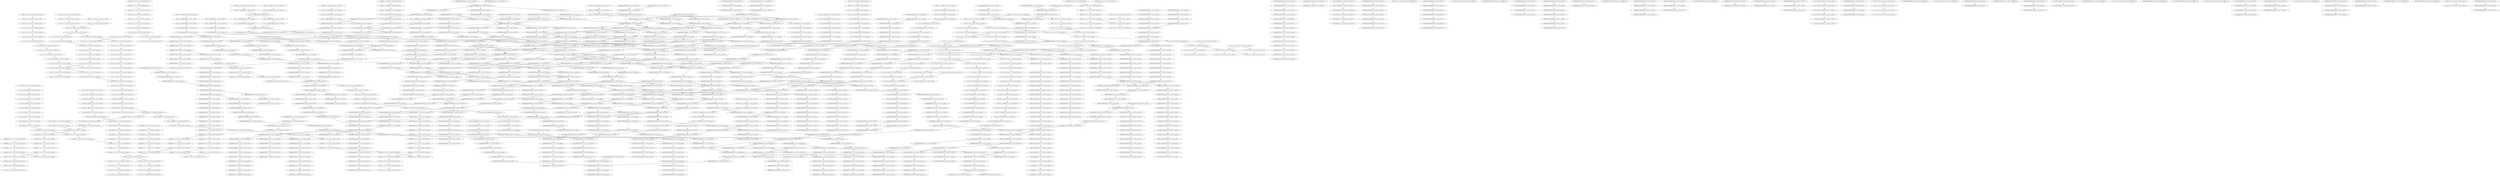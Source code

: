 digraph G {
    "1101001110000011111_26-45_COV:14_LEN:19" -> "1010011100000111111_27-46_COV:12_LEN:19";
    "1001111000001111111_29-47_COV:155_LEN:19" -> "0011110000011111111_30-48_COV:157_LEN:19";
    "1010100000000000000_27-45_COV:159_LEN:19" -> "0101000000000000000_28-46_COV:162_LEN:19";
    "0000111111100000000_2-21_COV:13_LEN:19" -> "0001111111000000000_3-22_COV:21_LEN:19";
    "1111111100000000000_30-48_COV:11_LEN:19" -> "1111111000000000000_31-49_COV:75_LEN:19";
    "1111100000000000000_11-29_COV:77_LEN:19" -> "1111000000000000000_12-30_COV:86_LEN:19";
    "1111110000000000000_7-26_COV:31_LEN:19" -> "1111100000000000000_8-27_COV:34_LEN:19";
    "0000000010000110101_12-31_COV:22_LEN:19" -> "0000000100001101011_13-32_COV:19_LEN:19";
    "0000000000000000001_32-50_COV:76_LEN:19" -> "0000000000000000011_33-51_COV:65_LEN:19";
    "0000000000000000000_21-40_COV:18_LEN:19" -> "0000000000000000000_22-41_COV:15_LEN:19";
    "0000000000000000000_11-29_COV:737_LEN:19" -> "0000000000000000000_12-30_COV:703_LEN:19";
    "0000000000000000000_11-29_COV:737_LEN:19" -> "0000000000000000000_12-31_COV:60_LEN:19";
    "0000000000000000000_22-41_COV:15_LEN:19" -> "0000000000000000000_23-42_COV:15_LEN:19";
    "1111101101010000000_20-38_COV:133_LEN:19" -> "1111011010100000000_21-39_COV:138_LEN:19";
    "1000000000000000000_14-33_COV:11_LEN:19" -> "0000000000000000000_16-34_COV:1233_LEN:19";
    "1000000000000000000_14-33_COV:11_LEN:19" -> "0000000000000000000_16-35_COV:41_LEN:19";
    "0001000011010111111_18-36_COV:54_LEN:19" -> "0010000110101111111_19-37_COV:62_LEN:19";
    "0000000000000000000_4-22_COV:601_LEN:19" -> "0000000000000000000_5-23_COV:1007_LEN:19";
    "0000000000000000000_4-22_COV:601_LEN:19" -> "0000000000000000000_5-24_COV:20_LEN:19";
    "0000000000000000000_6-25_COV:21_LEN:19" -> "0000000000000000000_7-26_COV:23_LEN:19";
    "1101000000000111000_38-57_COV:11_LEN:19" -> "1010000000001110000_39-58_COV:11_LEN:19";
    "1111101101011111000_20-38_COV:40_LEN:19" -> "1111011010111110000_21-39_COV:41_LEN:19";
    "1111111111111101101_10-29_COV:12_LEN:19" -> "1111111111111011010_11-30_COV:15_LEN:19";
    "0000000000000001101_23-41_COV:14_LEN:19" -> "0000000000000011010_24-42_COV:14_LEN:19";
    "0000000000000000100_5-23_COV:142_LEN:19" -> "0000000000000001000_6-24_COV:145_LEN:19";
    "0000000000000000000_17-35_COV:1225_LEN:19" -> "0000000000000000000_18-36_COV:1175_LEN:19";
    "0000000000000000000_17-35_COV:1225_LEN:19" -> "0000000000000000001_18-36_COV:14_LEN:19";
    "0000000000010000000_22-40_COV:12_LEN:19" -> "0000000000100000000_23-41_COV:11_LEN:19";
    "1101000000011111100_38-56_COV:21_LEN:19" -> "1010000000111111000_39-57_COV:19_LEN:19";
    "1111111111110111111_9-27_COV:128_LEN:19" -> "1111111111101111110_10-28_COV:131_LEN:19";
    "0000000000000000000_5-24_COV:20_LEN:19" -> "0000000000000000000_6-25_COV:20_LEN:19";
    "0000000000010000000_18-36_COV:212_LEN:19" -> "0000000000100000000_19-37_COV:246_LEN:19";
    "1000000000000000010_37-55_COV:123_LEN:19" -> "0000000000000000100_38-56_COV:163_LEN:19";
    "1011111110000000000_29-47_COV:67_LEN:19" -> "0111111100000000000_30-48_COV:66_LEN:19";
    "1011111000000000000_24-43_COV:17_LEN:19" -> "0111110000000000000_25-44_COV:17_LEN:19";
    "0000000000111111111_31-49_COV:145_LEN:19" -> "0000000001111111111_32-50_COV:125_LEN:19";
    "0000000000111111111_31-49_COV:145_LEN:19" -> "0000000001111111110_32-50_COV:16_LEN:19";
    "0000000000011111000_38-57_COV:15_LEN:19" -> "0000000000111110000_39-58_COV:15_LEN:19";
    "0001101011111100000_23-42_COV:14_LEN:19" -> "0011010111111000000_24-43_COV:17_LEN:19";
    "1101111100000000000_23-42_COV:16_LEN:19" -> "1011111000000000000_24-43_COV:17_LEN:19";
    "0000000000000000000_15-34_COV:17_LEN:19" -> "0000000000000000000_16-35_COV:16_LEN:19";
    "1100111100000111111_28-46_COV:15_LEN:19" -> "1001111000001111111_29-47_COV:155_LEN:19";
    "0000000000000000010_15-33_COV:16_LEN:19" -> "0000000000000000100_16-34_COV:16_LEN:19";
    "0000000000000000000_29-48_COV:46_LEN:19" -> "0000000000000000001_30-49_COV:22_LEN:19";
    "0000000000000000000_29-48_COV:46_LEN:19" -> "0000000000000000000_30-49_COV:22_LEN:19";
    "0000000000000111110_37-55_COV:54_LEN:19" -> "0000000000001111100_38-56_COV:50_LEN:19";
    "1111101111100000000_20-39_COV:14_LEN:19" -> "1111011111000000000_21-40_COV:14_LEN:19";
    "0000000000011111111_30-48_COV:145_LEN:19" -> "0000000000111111111_31-49_COV:145_LEN:19";
    "0000000000000000000_26-45_COV:13_LEN:19" -> "0000000000000000000_27-46_COV:14_LEN:19";
    "1011010000000000000_24-43_COV:19_LEN:19" -> "0110100000000000000_25-44_COV:18_LEN:19";
    "0000000000000001000_17-35_COV:14_LEN:19" -> "0000000000000010000_18-36_COV:14_LEN:19";
    "0000000000000000000_10-28_COV:935_LEN:19" -> "0000000000000000000_11-29_COV:737_LEN:19";
    "0000000000000000000_10-28_COV:935_LEN:19" -> "0000000000000000000_11-30_COV:18_LEN:19";
    "0000000000000000000_10-28_COV:935_LEN:19" -> "0000000000000000001_11-29_COV:220_LEN:19";
    "0000000000001100000_16-35_COV:27_LEN:19" -> "0000000000011000000_17-36_COV:29_LEN:19";
    "0000000000000000000_15-34_COV:96_LEN:19" -> "0000000000000000000_16-35_COV:101_LEN:19";
    "0000000111111111011_34-52_COV:12_LEN:19" -> "0000001111111110111_35-53_COV:12_LEN:19";
    "0001111111111111111_38-57_COV:11_LEN:19" -> "0011111111111111110_39-58_COV:11_LEN:19";
    "0010000000000000000_2-22_COV:17_LEN:19" -> "0100000000000000000_3-23_COV:25_LEN:19";
    "1001100000011111111_29-48_COV:13_LEN:19" -> "0011000000111111111_30-49_COV:11_LEN:19";
    "1110000000000000000_11-30_COV:14_LEN:19" -> "1100000000000000000_12-31_COV:16_LEN:19";
    "0000000000000000000_10-29_COV:13_LEN:19" -> "0000000000000000000_11-30_COV:12_LEN:19";
    "1000000000000000000_4-23_COV:13_LEN:19" -> "0000000000000000000_5-24_COV:34_LEN:19";
    "1111111111110110101_13-31_COV:154_LEN:19" -> "1111111111101101010_14-32_COV:114_LEN:19";
    "1111111111110110101_13-31_COV:154_LEN:19" -> "1111111111101101011_14-32_COV:45_LEN:19";
    "1000011111110000000_1-20_COV:14_LEN:19" -> "0000111111100000000_2-21_COV:15_LEN:19";
    "0000000000000000000_1-20_COV:16_LEN:19" -> "0000000000000000000_2-21_COV:24_LEN:19";
    "1000000000000000000_1-20_COV:30_LEN:19" -> "0000000000000000000_2-21_COV:44_LEN:19";
    "0000000000000000000_5-24_COV:118_LEN:19" -> "0000000000000000000_6-25_COV:123_LEN:19";
    "0000000000000010000_6-25_COV:27_LEN:19" -> "0000000000000100001_7-26_COV:29_LEN:19";
    "1101000000000011100_38-56_COV:229_LEN:19" -> "1010000000000111000_39-57_COV:194_LEN:19";
    "1100000000000000000_30-48_COV:33_LEN:19" -> "1000000000000000000_31-49_COV:204_LEN:19";
    "1100000000000000000_12-30_COV:447_LEN:19" -> "1000000000000000000_13-31_COV:471_LEN:19";
    "0000000000000000000_15-34_COV:21_LEN:19" -> "0000000000000000000_16-35_COV:26_LEN:19";
    "0000000000000000000_25-44_COV:14_LEN:19" -> "0000000000000000000_26-45_COV:14_LEN:19";
    "0000000000000000111_24-43_COV:19_LEN:19" -> "0000000000000001111_25-44_COV:17_LEN:19";
    "0111111111111101111_6-25_COV:17_LEN:19" -> "1111111111111011111_7-26_COV:15_LEN:19";
    "0000000000000000000_10-29_COV:15_LEN:19" -> "0000000000000000000_11-30_COV:15_LEN:19";
    "0000000000000000000_5-24_COV:25_LEN:19" -> "0000000000000000000_6-25_COV:23_LEN:19";
    "1101000000000000000_10-28_COV:17_LEN:19" -> "1010000000000000000_11-29_COV:16_LEN:19";
    "0000000000000000000_3-22_COV:17_LEN:19" -> "0000000000000000000_4-23_COV:18_LEN:19";
    "0000000000001111100_37-56_COV:16_LEN:19" -> "0000000000011111000_38-57_COV:15_LEN:19";
    "0000000000000000000_23-42_COV:59_LEN:19" -> "0000000000000000000_24-43_COV:64_LEN:19";
    "1111111000000000000_6-25_COV:27_LEN:19" -> "1111110000000000000_8-26_COV:366_LEN:19";
    "1111111000000000000_6-25_COV:27_LEN:19" -> "1111110000000000000_8-27_COV:11_LEN:19";
    "0000000000000000000_16-35_COV:29_LEN:19" -> "0000000000000000000_17-36_COV:27_LEN:19";
    "0000000000000000000_19-38_COV:21_LEN:19" -> "0000000000000000000_20-39_COV:21_LEN:19";
    "0111111111111101111_6-25_COV:17_LEN:19" -> "1111111111111011111_7-26_COV:15_LEN:19";
    "0000000000000000000_19-38_COV:36_LEN:19" -> "0000000000000000000_20-39_COV:38_LEN:19";
    "1111101001111000001_23-41_COV:152_LEN:19" -> "1111010011110000011_24-42_COV:152_LEN:19";
    "0000111111100000000_2-21_COV:14_LEN:19" -> "0001111111000000000_3-22_COV:23_LEN:19";
    "0000000000000000000_24-43_COV:23_LEN:19" -> "0000000000000000000_25-44_COV:23_LEN:19";
    "0000000000000000000_16-34_COV:1233_LEN:19" -> "0000000000000000000_17-35_COV:1225_LEN:19";
    "0000000000000000000_16-34_COV:1233_LEN:19" -> "0000000000000000000_17-36_COV:22_LEN:19";
    "1111100000000000000_33-51_COV:103_LEN:19" -> "1111000000000000000_34-52_COV:107_LEN:19";
    "1111111111000000000_6-24_COV:60_LEN:19" -> "1111111110000000000_7-25_COV:65_LEN:19";
    "0000110000000110100_24-43_COV:20_LEN:19" -> "0001100000001101000_25-44_COV:20_LEN:19";
    "0000000000000000011_32-51_COV:23_LEN:19" -> "0000000000000000111_33-52_COV:22_LEN:19";
    "0000000010100000000_30-49_COV:17_LEN:19" -> "0000000101000000000_31-50_COV:19_LEN:19";
    "0000000000000000101_33-51_COV:29_LEN:19" -> "0000000000000001011_34-52_COV:29_LEN:19";
    "1111111111011111101_11-29_COV:141_LEN:19" -> "1111111110111111010_12-30_COV:161_LEN:19";
    "0000000000000000000_25-44_COV:49_LEN:19" -> "0000000000000000000_26-45_COV:48_LEN:19";
    "1111111111011010100_15-33_COV:125_LEN:19" -> "1111111110110101000_16-34_COV:138_LEN:19";
    "0000000000000000000_8-27_COV:21_LEN:19" -> "0000000000000000000_9-28_COV:19_LEN:19";
    "0001111111111111111_5-24_COV:14_LEN:19" -> "0011111111111111110_6-25_COV:14_LEN:19";
    "1111111111101111110_9-28_COV:20_LEN:19" -> "1111111111011111101_10-29_COV:20_LEN:19";
    "0000000000000000000_16-35_COV:100_LEN:19" -> "0000000000000000000_17-36_COV:91_LEN:19";
    "1011111101001110000_20-39_COV:11_LEN:19" -> "0111111010011100000_21-40_COV:13_LEN:19";
    "0000000000000000000_9-29_COV:22_LEN:19" -> "0000000000000000000_10-30_COV:22_LEN:19";
    "0000000000000000111_33-51_COV:230_LEN:19" -> "0000000000000001111_34-52_COV:231_LEN:19";
    "0000000000000001111_34-52_COV:231_LEN:19" -> "0000000000000011111_35-53_COV:236_LEN:19";
    "0011111111111111011_5-23_COV:161_LEN:19" -> "0111111111111110111_6-24_COV:163_LEN:19";
    "1111100000000000000_8-27_COV:15_LEN:19" -> "1111000000000000000_9-28_COV:18_LEN:19";
    "0000000010000000000_20-38_COV:11_LEN:19" -> "0000000100000000000_21-39_COV:11_LEN:19";
    "0000011101111111110_36-55_COV:11_LEN:19" -> "0000011101111111110_36-55_COV:11_LEN:19";
    "0011010000000111111_36-54_COV:21_LEN:19" -> "0110100000001111110_37-55_COV:19_LEN:19";
    "0000100000000000000_36-54_COV:206_LEN:19" -> "0001000000000000000_37-55_COV:189_LEN:19";
    "1110000000000000000_11-30_COV:47_LEN:19" -> "1100000000000000000_12-31_COV:48_LEN:19";
    "1111100000000000000_9-28_COV:12_LEN:19" -> "1111000000000000000_10-29_COV:12_LEN:19";
    "1111111100000000000_6-25_COV:34_LEN:19" -> "1111111000000000000_7-26_COV:38_LEN:19";
    "0000000010000000010_21-40_COV:12_LEN:19" -> "0000000100000000101_22-41_COV:12_LEN:19";
    "0000000000000000000_20-39_COV:31_LEN:19" -> "0000000000000000000_21-40_COV:25_LEN:19";
    "0000000000000000111_25-43_COV:187_LEN:19" -> "0000000000000001110_26-44_COV:19_LEN:19";
    "0000000000000000111_25-43_COV:187_LEN:19" -> "0000000000000001111_26-44_COV:164_LEN:19";
    "1101001100000011111_26-45_COV:13_LEN:19" -> "1010011000000111111_27-46_COV:13_LEN:19";
    "0000000000000000000_16-35_COV:27_LEN:19" -> "0000000000000000000_17-36_COV:27_LEN:19";
    "1000000001000000000_4-22_COV:11_LEN:19" -> "0000000010000000000_5-23_COV:21_LEN:19";
    "0000000000000000000_14-33_COV:25_LEN:19" -> "0000000000000000000_15-34_COV:26_LEN:19";
    "0000000000000000000_18-37_COV:18_LEN:19" -> "0000000000000000000_19-38_COV:21_LEN:19";
    "1111111101111110100_12-31_COV:11_LEN:19" -> "1111111101111110100_12-31_COV:11_LEN:19";
    "0000000000011111000_39-57_COV:39_LEN:19" -> "0000000000111110000_40-58_COV:40_LEN:19";
    "0000100000000000000_29-47_COV:11_LEN:19" -> "0000100000000000000_29-47_COV:11_LEN:19";
    "0000000001101000000_29-47_COV:18_LEN:19" -> "0000000011010000000_30-48_COV:252_LEN:19";
    "1000000000000000000_1-19_COV:167_LEN:19" -> "0000000000000000000_2-20_COV:356_LEN:19";
    "0000000000000000000_3-22_COV:15_LEN:19" -> "0000000000000000000_4-23_COV:20_LEN:19";
    "1111111111101101010_14-32_COV:114_LEN:19" -> "1111111111011010100_15-33_COV:125_LEN:19";
    "1010000000000000000_27-46_COV:21_LEN:19" -> "0100000000000000000_28-47_COV:21_LEN:19";
    "1000000001101000000_29-48_COV:15_LEN:19" -> "0000000011010000000_30-49_COV:16_LEN:19";
    "0000000000000000000_9-28_COV:26_LEN:19" -> "0000000000000000000_10-29_COV:15_LEN:19";
    "1110110100000000000_22-41_COV:14_LEN:19" -> "1101101000000000000_23-42_COV:17_LEN:19";
    "0000000110100000000_31-49_COV:246_LEN:19" -> "0000001101000000000_32-50_COV:244_LEN:19";
    "1111110000000000000_7-26_COV:23_LEN:19" -> "1111100000000000000_8-27_COV:24_LEN:19";
    "0010000000000000000_2-20_COV:108_LEN:19" -> "0100000000000000000_3-21_COV:172_LEN:19";
    "0000000000000000000_30-49_COV:17_LEN:19" -> "0000000000000000000_31-50_COV:16_LEN:19";
    "0000000000000100000_16-34_COV:217_LEN:19" -> "0000000000001000000_17-35_COV:223_LEN:19";
    "0000000000000000000_26-45_COV:48_LEN:19" -> "0000000000000000000_27-46_COV:51_LEN:19";
    "0000000000001000000_20-38_COV:13_LEN:19" -> "0000000000010000000_21-39_COV:13_LEN:19";
    "0000000000000000000_13-31_COV:691_LEN:19" -> "0000000000000000000_14-32_COV:1156_LEN:19";
    "0000000000000000000_13-31_COV:691_LEN:19" -> "0000000000000000001_14-32_COV:16_LEN:19";
    "0000000000000000000_13-31_COV:691_LEN:19" -> "0000000000000000000_14-33_COV:22_LEN:19";
    "0000000000000000000_19-38_COV:83_LEN:19" -> "0000000000000000000_20-39_COV:93_LEN:19";
    "0000000000001011110_37-55_COV:26_LEN:19" -> "0000000000010111100_38-56_COV:20_LEN:19";
    "0000000000000000000_5-23_COV:1007_LEN:19" -> "0000000000000000000_6-24_COV:1031_LEN:19";
    "0000000000000000000_5-23_COV:1007_LEN:19" -> "0000000000000000000_6-25_COV:29_LEN:19";
    "0000000000000000000_24-43_COV:16_LEN:19" -> "0000000000000000000_25-44_COV:14_LEN:19";
    "0000010000110101111_16-34_COV:74_LEN:19" -> "0000100001101011111_17-35_COV:72_LEN:19";
    "0000000000000000000_7-25_COV:1048_LEN:19" -> "0000000000000000001_8-26_COV:19_LEN:19";
    "0000000000000000000_7-25_COV:1048_LEN:19" -> "0000000000000000000_8-27_COV:21_LEN:19";
    "0000000000000000000_7-25_COV:1048_LEN:19" -> "0000000000000000000_8-26_COV:1036_LEN:19";
    "0000001000000000000_34-53_COV:13_LEN:19" -> "0000010000000000000_35-54_COV:13_LEN:19";
    "0010000000011010000_27-46_COV:14_LEN:19" -> "0100000000110100000_28-47_COV:15_LEN:19";
    "0000000000001000000_15-35_COV:20_LEN:19" -> "0000000000010000000_16-36_COV:20_LEN:19";
    "0000100000000101000_25-44_COV:12_LEN:19" -> "0001000000001010000_26-45_COV:12_LEN:19";
    "0000111111111111111_4-23_COV:11_LEN:19" -> "0001111111111111111_5-24_COV:11_LEN:19";
    "1000000000000000000_15-33_COV:88_LEN:19" -> "0000000000000000000_16-34_COV:1233_LEN:19";
    "1000000000000000000_15-33_COV:88_LEN:19" -> "0000000000000000000_16-35_COV:41_LEN:19";
    "0000000000000000001_30-49_COV:22_LEN:19" -> "0000000000000000011_31-50_COV:23_LEN:19";
    "1111111111111110111_10-29_COV:16_LEN:19" -> "1111111111111101111_11-30_COV:13_LEN:19";
    "1111110000000000000_8-26_COV:366_LEN:19" -> "1111100000000000000_9-27_COV:402_LEN:19";
    "0000000000000000000_29-48_COV:18_LEN:19" -> "0000000000000000000_30-49_COV:13_LEN:19";
    "0000000000000000000_9-28_COV:27_LEN:19" -> "0000000000000000000_10-29_COV:16_LEN:19";
    "0000000000000000000_9-28_COV:27_LEN:19" -> "0000000000000000001_10-29_COV:12_LEN:19";
    "0100111100000111111_28-47_COV:13_LEN:19" -> "1001111000001111111_29-48_COV:14_LEN:19";
    "1110111100000111111_28-46_COV:15_LEN:19" -> "1101111000001111111_29-47_COV:18_LEN:19";
    "0000000000000000000_4-23_COV:66_LEN:19" -> "0000000000000000000_5-24_COV:118_LEN:19";
    "1111111111110111111_9-28_COV:24_LEN:19" -> "1111111111101111111_10-29_COV:17_LEN:19";
    "1110000000000000001_35-54_COV:12_LEN:19" -> "1100000000000000010_36-55_COV:13_LEN:19";
    "0000000000000000000_14-33_COV:17_LEN:19" -> "0000000000000000000_15-34_COV:17_LEN:19";
    "1111000000000000000_10-29_COV:12_LEN:19" -> "1110000000000000000_11-30_COV:14_LEN:19";
    "1111111011111101001_13-32_COV:14_LEN:19" -> "1111110111111010011_14-33_COV:14_LEN:19";
    "0111111110000000000_5-23_COV:309_LEN:19" -> "1111111100000000000_6-24_COV:317_LEN:19";
    "0000000000000000000_2-21_COV:44_LEN:19" -> "0000000000000000000_3-22_COV:54_LEN:19";
    "0000000000000000000_14-33_COV:97_LEN:19" -> "0000000000000000000_15-34_COV:96_LEN:19";
    "0000000011111111101_33-51_COV:15_LEN:19" -> "0000000111111111011_34-52_COV:12_LEN:19";
    "1111111111110111110_13-32_COV:12_LEN:19" -> "1111111111101111100_14-33_COV:14_LEN:19";
    "0000000000010111100_38-56_COV:20_LEN:19" -> "0000000000101111000_39-57_COV:18_LEN:19";
    "0000000000000000000_23-41_COV:660_LEN:19" -> "0000000000000000000_24-43_COV:13_LEN:19";
    "0000000000000000000_23-41_COV:660_LEN:19" -> "0000000000000000000_24-42_COV:658_LEN:19";
    "0000000000010000000_29-48_COV:13_LEN:19" -> "0000000000100000000_30-49_COV:11_LEN:19";
    "0000000000000000000_6-25_COV:26_LEN:19" -> "0000000000000000000_7-26_COV:28_LEN:19";
    "0000000000000000000_4-23_COV:13_LEN:19" -> "0000000000000000000_5-24_COV:25_LEN:19";
    "0000000000000000000_12-32_COV:23_LEN:19" -> "0000000000000000000_13-33_COV:20_LEN:19";
    "0000000000000111111_28-47_COV:16_LEN:19" -> "0000000000001111111_29-48_COV:16_LEN:19";
    "0000000000011111111_30-49_COV:16_LEN:19" -> "0000000000111111111_31-50_COV:15_LEN:19";
    "0000000000000000000_24-43_COV:23_LEN:19" -> "0000000000000000000_25-44_COV:21_LEN:19";
    "0000011010000000000_33-51_COV:249_LEN:19" -> "0000110100000000001_34-52_COV:243_LEN:19";
    "0000111111111111111_4-23_COV:15_LEN:19" -> "0001111111111111111_5-24_COV:16_LEN:19";
    "0000000000000000000_13-32_COV:17_LEN:19" -> "0000000000000000000_14-33_COV:36_LEN:19";
    "0000000000000000000_22-41_COV:60_LEN:19" -> "0000000000000000000_23-42_COV:59_LEN:19";
    "0000000000000000000_27-46_COV:11_LEN:19" -> "0000000000000000000_28-47_COV:12_LEN:19";
    "0000000010000110101_13-32_COV:14_LEN:19" -> "0000000100001101011_14-33_COV:13_LEN:19";
    "0000000000000000000_18-37_COV:41_LEN:19" -> "0000000000000000000_19-38_COV:36_LEN:19";
    "0000000000000000111_34-52_COV:63_LEN:19" -> "0000000000000001111_35-53_COV:61_LEN:19";
    "0000000000000000000_21-40_COV:25_LEN:19" -> "0000000000000000000_22-41_COV:21_LEN:19";
    "0000000000000000000_15-34_COV:26_LEN:19" -> "0000000000000000000_16-35_COV:29_LEN:19";
    "0000000000000000000_22-40_COV:853_LEN:19" -> "0000000000000000000_23-41_COV:660_LEN:19";
    "0000000000000000000_22-40_COV:853_LEN:19" -> "0000000000000000001_23-41_COV:194_LEN:19";
    "0000000001111111111_32-51_COV:15_LEN:19" -> "0000000011111111111_33-52_COV:14_LEN:19";
    "0000000000000000000_5-24_COV:20_LEN:19" -> "0000000000000000000_6-25_COV:22_LEN:19";
    "1111111111111011010_11-30_COV:11_LEN:19" -> "1111111111110110101_12-31_COV:12_LEN:19";
    "0000000000000100001_8-26_COV:134_LEN:19" -> "0000000000001000011_9-27_COV:116_LEN:19";
    "0000000000000100001_8-26_COV:134_LEN:19" -> "0000000000001000011_9-28_COV:15_LEN:19";
    "0000000000000000000_8-27_COV:30_LEN:19" -> "0000000000000000000_9-28_COV:23_LEN:19";
    "1111111101111110100_12-31_COV:19_LEN:19" -> "1111111011111101001_13-32_COV:16_LEN:19";
    "0000110100000001111_34-52_COV:21_LEN:19" -> "0001101000000011111_35-53_COV:19_LEN:19";
    "0000000000010000101_10-29_COV:11_LEN:19" -> "0000000000100001010_11-30_COV:11_LEN:19";
    "0000000000000000000_6-25_COV:123_LEN:19" -> "0000000000000000000_7-26_COV:119_LEN:19";
    "1011111100000000000_29-48_COV:18_LEN:19" -> "0111111000000000000_30-49_COV:16_LEN:19";
    "1000000000000000000_1-21_COV:13_LEN:19" -> "0000000000000000000_2-22_COV:15_LEN:19";
    "1010011110000011111_27-46_COV:12_LEN:19" -> "0100111100000111111_28-47_COV:13_LEN:19";
    "0000000000000000000_31-50_COV:18_LEN:19" -> "0000000000000000000_32-51_COV:17_LEN:19";
    "0000000000001000000_18-36_COV:11_LEN:19" -> "0000000000001000000_18-36_COV:11_LEN:19";
    "1011111101001111000_20-38_COV:147_LEN:19" -> "0111111010011110000_21-39_COV:159_LEN:19";
    "0000000000000001111_34-53_COV:20_LEN:19" -> "0000000000000011111_35-54_COV:21_LEN:19";
    "1010011110000011111_27-45_COV:137_LEN:19" -> "0100111100000111111_28-46_COV:143_LEN:19";
    "0000000000000000000_13-32_COV:15_LEN:19" -> "0000000000000000000_14-33_COV:25_LEN:19";
    "1111111111111101101_11-29_COV:156_LEN:19" -> "1111111111111011010_12-30_COV:162_LEN:19";
    "0000000000000000000_24-43_COV:14_LEN:19" -> "0000000000000000000_25-44_COV:12_LEN:19";
    "0001111111111111011_4-23_COV:17_LEN:19" -> "0011111111111110111_5-24_COV:16_LEN:19";
    "0000000000001111110_36-55_COV:18_LEN:19" -> "0000000000011111100_37-56_COV:12_LEN:19";
    "0011110000011111111_30-48_COV:157_LEN:19" -> "0111100000111111111_31-50_COV:16_LEN:19";
    "0011110000011111111_30-48_COV:157_LEN:19" -> "0111100000111111111_31-49_COV:145_LEN:19";
    "0000000000000000000_16-35_COV:13_LEN:19" -> "0000000000000000000_17-36_COV:11_LEN:19";
    "1111011111101001111_17-35_COV:154_LEN:19" -> "1110111111010011110_18-36_COV:149_LEN:19";
    "0011111111111111000_39-57_COV:121_LEN:19" -> "0111111111111110000_40-58_COV:134_LEN:19";
    "1100000000000000000_3-21_COV:108_LEN:19" -> "1000000000000000000_4-22_COV:362_LEN:19";
    "0000000000000000000_13-32_COV:16_LEN:19" -> "0000000000000000000_14-33_COV:23_LEN:19";
    "1100000000000000001_36-54_COV:116_LEN:19" -> "1000000000000000010_37-55_COV:123_LEN:19";
    "0000000000000000000_17-37_COV:13_LEN:19" -> "0000000000000000000_19-38_COV:85_LEN:19";
    "0000000001000000000_19-37_COV:13_LEN:19" -> "0000000010000000000_20-38_COV:11_LEN:19";
    "1111000001111111111_32-51_COV:13_LEN:19" -> "1110000011111111111_33-52_COV:14_LEN:19";
    "0000111111111111100_37-56_COV:14_LEN:19" -> "0001111111111111000_38-57_COV:12_LEN:19";
    "0000000000000000000_16-35_COV:41_LEN:19" -> "0000000000000000000_17-36_COV:39_LEN:19";
    "1001000000000000000_1-19_COV:102_LEN:19" -> "0010000000000000000_2-20_COV:108_LEN:19";
    "0000000000000100000_27-45_COV:213_LEN:19" -> "0000000000001000000_28-46_COV:215_LEN:19";
    "0000000000000000011_35-53_COV:110_LEN:19" -> "0000000000000000111_36-54_COV:109_LEN:19";
    "0111111100000000000_30-48_COV:66_LEN:19" -> "1111111000000000000_31-49_COV:75_LEN:19";
    "0000000000000000000_4-23_COV:16_LEN:19" -> "0000000000000000000_5-24_COV:34_LEN:19";
    "1111110000000000000_7-26_COV:14_LEN:19" -> "1111100000000000000_8-27_COV:15_LEN:19";
    "0000000000000000000_7-27_COV:56_LEN:19" -> "0000000000000000000_8-28_COV:41_LEN:19";
    "0011111111000000000_4-22_COV:297_LEN:19" -> "0111111110000000000_5-23_COV:309_LEN:19";
    "0000000000000000001_33-51_COV:219_LEN:19" -> "0000000000000000011_34-52_COV:204_LEN:19";
    "0000000000000000001_33-51_COV:219_LEN:19" -> "0000000000000000011_34-53_COV:14_LEN:19";
    "0000000000000000000_23-42_COV:26_LEN:19" -> "0000000000000000000_24-43_COV:23_LEN:19";
    "0000000000100000000_18-37_COV:29_LEN:19" -> "0000000001000000001_19-38_COV:18_LEN:19";
    "0000000000000000000_20-39_COV:22_LEN:19" -> "0000000000000000000_21-40_COV:18_LEN:19";
    "0001111111111111111_38-56_COV:93_LEN:19" -> "0011111111111111111_39-57_COV:66_LEN:19";
    "0000000000000000000_14-33_COV:23_LEN:19" -> "0000000000000000000_15-34_COV:20_LEN:19";
    "0000000001000000000_17-35_COV:11_LEN:19" -> "0000000010000000000_18-36_COV:11_LEN:19";
    "0000000000000001110_37-55_COV:100_LEN:19" -> "0000000000000011100_38-56_COV:89_LEN:19";
    "0000000000000000100_16-34_COV:16_LEN:19" -> "0000000000000001000_17-35_COV:14_LEN:19";
    "0000000011111111111_33-52_COV:11_LEN:19" -> "0000000111111111111_34-53_COV:11_LEN:19";
    "0000000000000000000_10-29_COV:14_LEN:19" -> "0000000000000000000_11-30_COV:12_LEN:19";
    "0000001100000000000_32-51_COV:14_LEN:19" -> "0000011000000000001_33-52_COV:13_LEN:19";
    "0000000000000001110_36-55_COV:16_LEN:19" -> "0000000000000011100_37-56_COV:13_LEN:19";
    "1101000000000000000_34-52_COV:11_LEN:19" -> "1101000000000000000_34-52_COV:11_LEN:19";
    "0000000000000000000_14-32_COV:1156_LEN:19" -> "0000000000000000000_15-33_COV:1168_LEN:19";
    "0000000000000000000_14-32_COV:1156_LEN:19" -> "0000000000000000000_15-34_COV:12_LEN:19";
    "0000000000000000000_14-32_COV:1156_LEN:19" -> "0000000000000000001_15-33_COV:16_LEN:19";
    "0000000000000000000_20-39_COV:84_LEN:19" -> "0000000000000000001_21-40_COV:12_LEN:19";
    "0000000000000000000_20-39_COV:84_LEN:19" -> "0000000000000000000_21-40_COV:70_LEN:19";
    "0000000000000000000_11-30_COV:23_LEN:19" -> "0000000000000000000_12-31_COV:23_LEN:19";
    "0110100000000000000_25-44_COV:18_LEN:19" -> "1101000000000000000_26-45_COV:18_LEN:19";
    "0000000000000000000_7-26_COV:21_LEN:19" -> "0000000000000000000_8-27_COV:21_LEN:19";
    "0000000000000000000_21-40_COV:13_LEN:19" -> "0000000000000000000_22-41_COV:11_LEN:19";
    "0000000000100000000_30-49_COV:11_LEN:19" -> "0000000001000000000_31-50_COV:12_LEN:19";
    "0110000001111111111_31-50_COV:14_LEN:19" -> "1100000011111111111_32-51_COV:14_LEN:19";
    "0000000000000000000_16-35_COV:23_LEN:19" -> "0000000000000000000_17-36_COV:23_LEN:19";
    "0000000000000000000_21-40_COV:14_LEN:19" -> "0000000000000000000_22-41_COV:11_LEN:19";
    "0000000000000000000_13-32_COV:64_LEN:19" -> "0000000000000000000_14-33_COV:97_LEN:19";
    "1111111111110111111_8-27_COV:16_LEN:19" -> "1111111111101111110_9-28_COV:20_LEN:19";
    "0000000000000011111_34-53_COV:22_LEN:19" -> "0000000000000111111_35-54_COV:17_LEN:19";
    "0000000000000000100_38-56_COV:163_LEN:19" -> "0000000000000001000_39-57_COV:126_LEN:19";
    "0000000000000000001_20-38_COV:20_LEN:19" -> "0000000000000000011_21-39_COV:15_LEN:19";
    "0000000000000010000_13-33_COV:20_LEN:19" -> "0000000000000100000_14-34_COV:20_LEN:19";
    "1111111111101111100_14-33_COV:14_LEN:19" -> "1111111111011111000_15-34_COV:14_LEN:19";
    "0000000000000001000_13-32_COV:25_LEN:19" -> "0000000000000010000_14-33_COV:31_LEN:19";
    "1111111011010100000_17-36_COV:11_LEN:19" -> "1111110110101000000_18-37_COV:11_LEN:19";
    "0000000000000000000_14-33_COV:24_LEN:19" -> "0000000000000000000_15-34_COV:26_LEN:19";
    "0000000000000000000_23-42_COV:21_LEN:19" -> "0000000000000000000_24-43_COV:22_LEN:19";
    "1111110000000000000_6-26_COV:19_LEN:19" -> "1111100000000000000_7-27_COV:20_LEN:19";
    "0000000000000000000_28-47_COV:14_LEN:19" -> "0000000000000000000_29-48_COV:13_LEN:19";
    "0000000010000000000_32-50_COV:224_LEN:19" -> "0000000100000000000_33-51_COV:206_LEN:19";
    "0000000010000000000_32-50_COV:224_LEN:19" -> "0000000100000000000_33-52_COV:13_LEN:19";
    "1011111111011110000_20-39_COV:11_LEN:19" -> "0111111110111100000_21-40_COV:11_LEN:19";
    "1111111011010111110_18-36_COV:40_LEN:19" -> "1111110110101111100_19-37_COV:43_LEN:19";
    "1111000000000000000_28-46_COV:22_LEN:19" -> "1110000000000000000_29-47_COV:28_LEN:19";
    "0001111111000000000_3-22_COV:18_LEN:19" -> "0011111110000000000_4-23_COV:16_LEN:19";
    "0000000000000000000_29-48_COV:12_LEN:19" -> "0000000000000000000_30-49_COV:28_LEN:19";
    "0101111110000000000_28-47_COV:17_LEN:19" -> "1011111100000000000_29-48_COV:18_LEN:19";
    "0000111111111111110_3-21_COV:127_LEN:19" -> "0001111111111111101_4-22_COV:158_LEN:19";
    "1110000000000000000_35-53_COV:104_LEN:19" -> "1100000000000000001_36-54_COV:116_LEN:19";
    "0000000000000100000_14-34_COV:20_LEN:19" -> "0000000000001000000_15-35_COV:20_LEN:19";
    "0000000000000000000_21-40_COV:22_LEN:19" -> "0000000000000000000_22-41_COV:18_LEN:19";
    "0011111101000000000_4-22_COV:11_LEN:19" -> "0111111010000000000_5-23_COV:12_LEN:19";
    "0000000000001000000_16-35_COV:28_LEN:19" -> "0000000000010000000_17-36_COV:28_LEN:19";
    "0000001101000000011_32-50_COV:25_LEN:19" -> "0000011010000000111_33-51_COV:23_LEN:19";
    "0000000000000000000_9-28_COV:23_LEN:19" -> "0000000000000000000_10-29_COV:17_LEN:19";
    "1111110100111100000_22-40_COV:161_LEN:19" -> "1111101001111000001_23-41_COV:152_LEN:19";
    "0000001111111111111_2-20_COV:84_LEN:19" -> "0000011111111111111_3-21_COV:123_LEN:19";
    "0000000000000000000_16-36_COV:13_LEN:19" -> "0000000000000000000_17-37_COV:13_LEN:19";
    "0000000000000000000_33-52_COV:11_LEN:19" -> "0000000000000000000_35-53_COV:268_LEN:19";
    "0000000000000000000_8-27_COV:34_LEN:19" -> "0000000000000000000_9-28_COV:27_LEN:19";
    "1111111111111110110_9-28_COV:11_LEN:19" -> "1111111111111101101_10-29_COV:12_LEN:19";
    "0000110101111111000_22-40_COV:56_LEN:19" -> "0001101011111110000_23-41_COV:54_LEN:19";
    "0000000000000000011_34-52_COV:204_LEN:19" -> "0000000000000000111_35-53_COV:200_LEN:19";
    "0000000000000000011_34-52_COV:204_LEN:19" -> "0000000000000000111_35-54_COV:11_LEN:19";
    "1111111110110101111_16-34_COV:41_LEN:19" -> "1111111101101011111_17-35_COV:40_LEN:19";
    "0111111000000000000_5-25_COV:18_LEN:19" -> "1111110000000000000_6-26_COV:19_LEN:19";
    "1111111111110111111_8-27_COV:15_LEN:19" -> "1111111111101111110_9-28_COV:14_LEN:19";
    "0000000000000000000_5-24_COV:31_LEN:19" -> "0000000000000000000_7-25_COV:1048_LEN:19";
    "0000000000000000000_5-24_COV:31_LEN:19" -> "0000000000000000001_7-25_COV:16_LEN:19";
    "0000000000000100000_15-34_COV:28_LEN:19" -> "0000000000001000000_16-35_COV:28_LEN:19";
    "0000000000000000000_20-39_COV:38_LEN:19" -> "0000000000000000000_22-40_COV:853_LEN:19";
    "0000000000000000000_20-39_COV:38_LEN:19" -> "0000000000000000001_22-40_COV:231_LEN:19";
    "0000000000000000000_1-19_COV:165_LEN:19" -> "0000000000000000000_2-20_COV:356_LEN:19";
    "1111110110101000000_19-37_COV:140_LEN:19" -> "1111101101010000000_20-38_COV:133_LEN:19";
    "0000000000000000000_21-40_COV:23_LEN:19" -> "0000000000000000000_23-41_COV:660_LEN:19";
    "0000000000000000000_21-40_COV:23_LEN:19" -> "0000000000000000001_23-41_COV:194_LEN:19";
    "0000000000000000100_17-35_COV:16_LEN:19" -> "0000000000000001000_18-36_COV:15_LEN:19";
    "0000000000000000000_15-33_COV:1168_LEN:19" -> "0000000000000000000_16-34_COV:1233_LEN:19";
    "0000000000000000000_15-33_COV:1168_LEN:19" -> "0000000000000000000_16-35_COV:41_LEN:19";
    "0000000000011111111_29-48_COV:14_LEN:19" -> "0000000000111111111_31-49_COV:145_LEN:19";
    "1100000000000000000_11-30_COV:24_LEN:19" -> "1000000000000000000_12-31_COV:31_LEN:19";
    "1010111110000000000_27-45_COV:50_LEN:19" -> "0101111100000000000_28-46_COV:51_LEN:19";
    "1100000000000000000_12-31_COV:16_LEN:19" -> "1000000000000000000_13-32_COV:14_LEN:19";
    "0000000000000000000_25-44_COV:12_LEN:19" -> "0000000000000000000_26-45_COV:11_LEN:19";
    "0000000100000000000_6-24_COV:22_LEN:19" -> "0000001000000000000_7-25_COV:24_LEN:19";
    "1111111000000000000_31-49_COV:75_LEN:19" -> "1111110000000000000_32-50_COV:97_LEN:19";
    "0000000000000000000_29-48_COV:12_LEN:19" -> "0000000000000000000_30-49_COV:11_LEN:19";
    "1111111111111111011_8-27_COV:13_LEN:19" -> "1111111111111110110_9-28_COV:14_LEN:19";
    "1000000000000000000_4-24_COV:35_LEN:19" -> "0000000000000000000_5-25_COV:63_LEN:19";
    "0000001111111111111_35-54_COV:14_LEN:19" -> "0000011111111111110_36-55_COV:14_LEN:19";
    "0000001111111111111_35-54_COV:14_LEN:19" -> "0000011111111111111_36-55_COV:15_LEN:19";
    "0000000000000000001_10-29_COV:62_LEN:19" -> "0000000000000000010_11-30_COV:29_LEN:19";
    "0000000000000000001_10-29_COV:62_LEN:19" -> "0000000000000000011_11-30_COV:28_LEN:19";
    "0000000000000000000_20-39_COV:93_LEN:19" -> "0000000000000000000_21-40_COV:77_LEN:19";
    "0111000001111111111_31-50_COV:16_LEN:19" -> "1110000011111111111_33-51_COV:148_LEN:19";
    "0000111111111111101_3-22_COV:15_LEN:19" -> "0001111111111111011_4-23_COV:23_LEN:19";
    "0000000000000000000_2-20_COV:356_LEN:19" -> "0000000000000000000_3-22_COV:15_LEN:19";
    "0000000000000000000_2-20_COV:356_LEN:19" -> "0000000000000000000_3-21_COV:445_LEN:19";
    "0000000000000000000_2-20_COV:356_LEN:19" -> "0000000000000000001_3-21_COV:93_LEN:19";
    "0000000000000000000_14-34_COV:24_LEN:19" -> "0000000000000000000_15-35_COV:23_LEN:19";
    "1111111111011111101_10-29_COV:12_LEN:19" -> "1111111110111111010_11-30_COV:13_LEN:19";
    "0000000000000000000_19-38_COV:37_LEN:19" -> "0000000000000000000_20-39_COV:38_LEN:19";
    "0000000000000000111_33-52_COV:22_LEN:19" -> "0000000000000001111_34-53_COV:20_LEN:19";
    "0000000000011111000_38-57_COV:13_LEN:19" -> "0000000000111110000_39-58_COV:13_LEN:19";
    "1111100000000000000_9-27_COV:402_LEN:19" -> "1111000000000000000_10-28_COV:403_LEN:19";
    "1111100000000000000_9-27_COV:402_LEN:19" -> "1111000000000000000_10-29_COV:18_LEN:19";
    "0000000000000000000_25-44_COV:20_LEN:19" -> "0000000000000000000_26-45_COV:20_LEN:19";
    "0011111100000000000_4-24_COV:19_LEN:19" -> "0111111000000000000_5-25_COV:18_LEN:19";
    "1111111110111111010_11-30_COV:13_LEN:19" -> "1111111101111110100_12-31_COV:16_LEN:19";
    "0000001101000000000_32-50_COV:244_LEN:19" -> "0000011010000000000_33-51_COV:249_LEN:19";
    "1100000000000000000_12-31_COV:39_LEN:19" -> "1000000000000000000_13-32_COV:38_LEN:19";
    "0000000000010000000_17-35_COV:12_LEN:19" -> "0000000000100000000_18-36_COV:11_LEN:19";
    "0000000000000000000_13-32_COV:11_LEN:19" -> "0000000000000000000_15-33_COV:1168_LEN:19";
    "0000000000000000000_13-32_COV:11_LEN:19" -> "0000000000000000000_15-34_COV:12_LEN:19";
    "0000000000000000000_13-32_COV:11_LEN:19" -> "0000000000000000001_15-33_COV:16_LEN:19";
    "1000011111111000000_1-19_COV:161_LEN:19" -> "0000111111110000000_2-20_COV:167_LEN:19";
    "0000000000000000000_29-47_COV:711_LEN:19" -> "0000000000000000000_30-48_COV:726_LEN:19";
    "0000000000000000000_7-26_COV:31_LEN:19" -> "0000000000000000000_8-27_COV:29_LEN:19";
    "0000000000000000000_20-39_COV:27_LEN:19" -> "0000000000000000000_21-40_COV:23_LEN:19";
    "0000000000000000000_18-37_COV:27_LEN:19" -> "0000000000000000000_19-38_COV:23_LEN:19";
    "0010000000000000000_29-47_COV:12_LEN:19" -> "0100000000000000000_30-48_COV:188_LEN:19";
    "0111111110000000000_5-24_COV:34_LEN:19" -> "1111111100000000000_6-25_COV:34_LEN:19";
    "1110000000000000000_33-52_COV:21_LEN:19" -> "1100000000000000000_34-53_COV:20_LEN:19";
    "0000000000000000011_24-42_COV:189_LEN:19" -> "0000000000000000111_25-43_COV:187_LEN:19";
    "1111110111100000111_24-43_COV:14_LEN:19" -> "1111101111000001111_25-44_COV:13_LEN:19";
    "1000000000000000000_4-23_COV:13_LEN:19" -> "0000000000000000000_5-24_COV:31_LEN:19";
    "1111111111111111101_8-26_COV:161_LEN:19" -> "1111111111111111011_9-27_COV:152_LEN:19";
    "1111111111111111101_8-26_COV:161_LEN:19" -> "1111111111111111011_9-28_COV:20_LEN:19";
    "0111111111111111110_7-25_COV:170_LEN:19" -> "1111111111111111101_8-26_COV:161_LEN:19";
    "1000111111111110000_1-19_COV:25_LEN:19" -> "0001111111111100000_2-20_COV:26_LEN:19";
    "0000000010000000000_32-51_COV:12_LEN:19" -> "0000000100000000000_33-52_COV:11_LEN:19";
    "1111111111111101111_11-30_COV:13_LEN:19" -> "1111111111111011111_12-31_COV:12_LEN:19";
    "0000101000000000011_34-53_COV:19_LEN:19" -> "0001010000000000111_35-54_COV:17_LEN:19";
    "0000000000000001111_35-53_COV:61_LEN:19" -> "0000000000000011111_36-54_COV:60_LEN:19";
    "0000000000000000001_10-29_COV:38_LEN:19" -> "0000000000000000010_11-30_COV:35_LEN:19";
    "1111111110110101000_16-34_COV:138_LEN:19" -> "1111111101101010000_17-35_COV:136_LEN:19";
    "0001000000001101000_25-44_COV:14_LEN:19" -> "0010000000011010000_26-45_COV:14_LEN:19";
    "0000000000010000000_29-47_COV:222_LEN:19" -> "0000000000100000000_30-48_COV:221_LEN:19";
    "0000000000000000100_12-31_COV:30_LEN:19" -> "0000000000000001000_13-32_COV:25_LEN:19";
    "0000000000000000000_27-45_COV:633_LEN:19" -> "0000000000000000000_28-46_COV:653_LEN:19";
    "0000011000000011010_23-42_COV:19_LEN:19" -> "0000110000000110100_24-43_COV:20_LEN:19";
    "0000111111111111110_37-55_COV:156_LEN:19" -> "0001111111111111100_38-56_COV:149_LEN:19";
    "0000001100000001101_22-41_COV:18_LEN:19" -> "0000011000000011010_23-42_COV:19_LEN:19";
    "0100000000000000000_30-48_COV:188_LEN:19" -> "1000000000000000000_31-49_COV:204_LEN:19";
    "1000011111110000000_1-20_COV:11_LEN:19" -> "0000111111100000000_2-21_COV:13_LEN:19";
    "0000000000101111000_39-57_COV:18_LEN:19" -> "0000000001011110000_40-58_COV:18_LEN:19";
    "0000000000000000000_16-35_COV:28_LEN:19" -> "0000000000000000000_17-36_COV:25_LEN:19";
    "1111110000000000000_32-50_COV:97_LEN:19" -> "1111100000000000000_33-51_COV:103_LEN:19";
    "1111000000000000000_32-50_COV:72_LEN:19" -> "1110000000000000001_33-51_COV:62_LEN:19";
    "1111000000000000000_32-50_COV:72_LEN:19" -> "1110000000000000000_33-51_COV:14_LEN:19";
    "1010111111000000000_27-46_COV:17_LEN:19" -> "0101111110000000000_28-47_COV:17_LEN:19";
    "0000000000000010000_25-44_COV:11_LEN:19" -> "0000000000000100000_26-45_COV:11_LEN:19";
    "0000000000010000110_9-28_COV:26_LEN:19" -> "0000000000100001101_10-29_COV:23_LEN:19";
    "0000000000000000000_10-29_COV:24_LEN:19" -> "0000000000000000000_11-30_COV:23_LEN:19";
    "0000000000000000000_5-24_COV:34_LEN:19" -> "0000000000000000000_6-25_COV:35_LEN:19";
    "1111111000000000000_6-25_COV:29_LEN:19" -> "1111110000000000000_7-26_COV:31_LEN:19";
    "0000000000000000000_4-23_COV:14_LEN:19" -> "0000000000000000000_5-24_COV:25_LEN:19";
    "0001111111111111000_38-57_COV:12_LEN:19" -> "0011111111111110000_39-58_COV:12_LEN:19";
    "0000000000000010000_14-34_COV:11_LEN:19" -> "0000000000000100000_15-35_COV:11_LEN:19";
    "0000000000100000000_17-37_COV:20_LEN:19" -> "0000000001000000001_20-39_COV:14_LEN:19";
    "0000000000100000000_17-37_COV:20_LEN:19" -> "0000000001000000001_20-38_COV:201_LEN:19";
    "0000000000100000000_17-37_COV:20_LEN:19" -> "0000000001000000000_20-38_COV:16_LEN:19";
    "0000000000000000000_8-28_COV:41_LEN:19" -> "0000000000000000000_9-29_COV:22_LEN:19";
    "0000000000000000000_8-28_COV:41_LEN:19" -> "0000000000000000001_9-29_COV:23_LEN:19";
    "1000000001010000000_29-48_COV:14_LEN:19" -> "0000000010100000000_30-49_COV:17_LEN:19";
    "0000000000000000001_34-52_COV:111_LEN:19" -> "0000000000000000011_35-53_COV:110_LEN:19";
    "0000000000000000000_5-24_COV:33_LEN:19" -> "0000000000000000000_6-25_COV:34_LEN:19";
    "1010000000000000000_11-29_COV:16_LEN:19" -> "0100000000000000000_12-30_COV:28_LEN:19";
    "0000000000000000000_26-45_COV:11_LEN:19" -> "0000000000000000000_27-46_COV:11_LEN:19";
    "0100110000001111111_28-47_COV:14_LEN:19" -> "1001100000011111111_29-48_COV:13_LEN:19";
    "0000000000000000011_33-51_COV:65_LEN:19" -> "0000000000000000111_34-52_COV:63_LEN:19";
    "1110000000000000000_2-20_COV:66_LEN:19" -> "1100000000000000000_3-21_COV:108_LEN:19";
    "1100000111111111111_34-53_COV:14_LEN:19" -> "1000001111111111111_35-54_COV:13_LEN:19";
    "0100000000000000000_9-27_COV:14_LEN:19" -> "1000000000000000000_10-28_COV:14_LEN:19";
    "0000000000000001111_36-54_COV:262_LEN:19" -> "0000000000000011110_37-55_COV:254_LEN:19";
    "0000000000000000001_8-26_COV:19_LEN:19" -> "0000000000000000010_9-27_COV:18_LEN:19";
    "1110000000000000000_11-30_COV:23_LEN:19" -> "1100000000000000000_12-31_COV:26_LEN:19";
    "1111111011111101001_13-32_COV:16_LEN:19" -> "1111110111111010011_14-33_COV:15_LEN:19";
    "0000000000000000000_23-42_COV:13_LEN:19" -> "0000000000000000000_24-43_COV:14_LEN:19";
    "0000000000000000001_21-40_COV:12_LEN:19" -> "0000000000000000010_22-41_COV:11_LEN:19";
    "0000000001111111111_32-50_COV:125_LEN:19" -> "0000000011111111111_33-51_COV:121_LEN:19";
    "0010000000010100000_27-46_COV:11_LEN:19" -> "0100000000101000000_28-47_COV:12_LEN:19";
    "1000000000000000000_31-49_COV:204_LEN:19" -> "0000000000000000001_32-50_COV:76_LEN:19";
    "1000000000000000000_31-49_COV:204_LEN:19" -> "0000000000000000000_32-50_COV:618_LEN:19";
    "0011000000111111111_30-49_COV:15_LEN:19" -> "0110000001111111111_31-50_COV:14_LEN:19";
    "0000000000000000000_3-21_COV:445_LEN:19" -> "0000000000000000000_4-22_COV:601_LEN:19";
    "0000000000000000000_3-21_COV:445_LEN:19" -> "0000000000000000000_4-23_COV:13_LEN:19";
    "0000000000000010111_35-53_COV:29_LEN:19" -> "0000000000000101111_36-54_COV:27_LEN:19";
    "1000011010111111100_21-39_COV:57_LEN:19" -> "0000110101111111000_22-40_COV:56_LEN:19";
    "0000000000000000000_23-42_COV:14_LEN:19" -> "0000000000000000000_24-43_COV:13_LEN:19";
    "1111111111101111110_9-28_COV:11_LEN:19" -> "1111111111011111101_10-29_COV:12_LEN:19";
    "1110100111000001111_25-44_COV:15_LEN:19" -> "1101001110000011111_26-45_COV:14_LEN:19";
    "0000000000000000000_25-44_COV:12_LEN:19" -> "0000000000000000000_26-45_COV:11_LEN:19";
    "1111111101111000001_22-41_COV:12_LEN:19" -> "1111111011110000011_23-42_COV:12_LEN:19";
    "0000000000000000011_34-53_COV:14_LEN:19" -> "0000000000000000111_35-54_COV:14_LEN:19";
    "1111111111111111011_8-27_COV:13_LEN:19" -> "1111111111111110110_9-28_COV:13_LEN:19";
    "0000000000000000000_11-30_COV:67_LEN:19" -> "0000000000000000000_12-31_COV:70_LEN:19";
    "0000000000000000000_11-30_COV:15_LEN:19" -> "0000000000000000000_12-31_COV:16_LEN:19";
    "0111111100000000000_5-24_COV:26_LEN:19" -> "1111111000000000000_6-25_COV:27_LEN:19";
    "0000000000000000111_35-54_COV:14_LEN:19" -> "0000000000000001110_36-55_COV:18_LEN:19";
    "0111111100000000000_5-24_COV:16_LEN:19" -> "1111111000000000000_6-25_COV:13_LEN:19";
    "0000000000000000000_20-39_COV:29_LEN:19" -> "0000000000000000000_21-40_COV:23_LEN:19";
    "0000000000000011100_38-56_COV:89_LEN:19" -> "0000000000000111000_39-57_COV:65_LEN:19";
    "0000000000000000011_32-50_COV:226_LEN:19" -> "0000000000000000111_33-51_COV:230_LEN:19";
    "0000111111111111111_4-23_COV:14_LEN:19" -> "0001111111111111111_5-24_COV:14_LEN:19";
    "0000000000000100000_15-34_COV:37_LEN:19" -> "0000000000001000000_16-35_COV:39_LEN:19";
    "1111111111111011010_11-30_COV:15_LEN:19" -> "1111111111110110101_12-31_COV:14_LEN:19";
    "0000000000000000000_18-36_COV:1175_LEN:19" -> "0000000000000000000_19-37_COV:1279_LEN:19";
    "0000000000000000000_18-36_COV:1175_LEN:19" -> "0000000000000000000_19-38_COV:18_LEN:19";
    "0000000000000000000_25-44_COV:12_LEN:19" -> "0000000000000000000_27-45_COV:633_LEN:19";
    "0000000000000000000_25-44_COV:12_LEN:19" -> "0000000000000000000_27-46_COV:15_LEN:19";
    "0000000000000000000_10-29_COV:16_LEN:19" -> "0000000000000000000_11-30_COV:15_LEN:19";
    "1111111111111101101_10-29_COV:11_LEN:19" -> "1111111111111011010_11-30_COV:12_LEN:19";
    "1111111111011010100_14-33_COV:11_LEN:19" -> "1111111110110101000_15-34_COV:11_LEN:19";
    "0000000000000000000_16-36_COV:12_LEN:19" -> "0000000000000000000_17-37_COV:12_LEN:19";
    "0000000000001111111_29-48_COV:16_LEN:19" -> "0000000000011111111_30-49_COV:16_LEN:19";
    "0111111010011100000_21-40_COV:13_LEN:19" -> "1111110100111000001_22-41_COV:13_LEN:19";
    "0000000000000000000_7-26_COV:25_LEN:19" -> "0000000000000000000_8-27_COV:26_LEN:19";
    "0100000000000000001_36-54_COV:11_LEN:19" -> "1000000000000000010_37-55_COV:123_LEN:19";
    "0001111111100000000_3-21_COV:232_LEN:19" -> "0011111111000000000_4-22_COV:297_LEN:19";
    "0011111111111110111_5-24_COV:19_LEN:19" -> "0111111111111101111_6-25_COV:17_LEN:19";
    "0011111111111111110_6-25_COV:16_LEN:19" -> "0111111111111111101_7-26_COV:17_LEN:19";
    "0000000000000000000_28-47_COV:17_LEN:19" -> "0000000000000000000_29-48_COV:14_LEN:19";
    "0001111111111111100_38-56_COV:149_LEN:19" -> "0011111111111111000_39-57_COV:121_LEN:19";
    "0000000000000000000_11-31_COV:23_LEN:19" -> "0000000000000000000_12-32_COV:23_LEN:19";
    "1001110000011111111_29-48_COV:14_LEN:19" -> "0011100000111111111_30-49_COV:16_LEN:19";
    "1000000000000000000_4-23_COV:12_LEN:19" -> "0000000000000000000_5-24_COV:33_LEN:19";
    "0000000010000000011_20-39_COV:20_LEN:19" -> "0000000100000000110_21-40_COV:18_LEN:19";
    "0000000000000000100_12-31_COV:39_LEN:19" -> "0000000000000001000_13-32_COV:36_LEN:19";
    "1001111000001111111_29-48_COV:14_LEN:19" -> "0011110000011111111_30-49_COV:13_LEN:19";
    "0000000000000000000_3-22_COV:54_LEN:19" -> "0000000000000000000_4-23_COV:66_LEN:19";
    "0000000000000000000_15-34_COV:26_LEN:19" -> "0000000000000000000_16-35_COV:27_LEN:19";
    "0000000000000000000_22-41_COV:18_LEN:19" -> "0000000000000000000_23-42_COV:20_LEN:19";
    "1111000000000000000_10-29_COV:15_LEN:19" -> "1110000000000000000_11-30_COV:16_LEN:19";
    "0000000000000000011_31-50_COV:11_LEN:19" -> "0000000000000000111_32-51_COV:11_LEN:19";
    "0100000000000000000_12-30_COV:28_LEN:19" -> "1000000000000000000_13-31_COV:471_LEN:19";
    "1111000000000000000_1-19_COV:61_LEN:19" -> "1110000000000000000_2-20_COV:66_LEN:19";
    "0000000000000000000_15-34_COV:12_LEN:19" -> "0000000000000000000_16-35_COV:13_LEN:19";
    "0000000000000000000_3-22_COV:13_LEN:19" -> "0000000000000000000_4-23_COV:17_LEN:19";
    "0000000000000000000_30-49_COV:11_LEN:19" -> "0000000000000000000_31-50_COV:12_LEN:19";
    "1000000000000000000_35-53_COV:16_LEN:19" -> "0000000000000000001_36-54_COV:19_LEN:19";
    "1000000000000000000_35-53_COV:16_LEN:19" -> "0000000000000000000_36-54_COV:276_LEN:19";
    "0000000000000000000_11-30_COV:18_LEN:19" -> "0000000000000000000_12-31_COV:19_LEN:19";
    "0000000000000000000_32-51_COV:17_LEN:19" -> "0000000000000000000_33-52_COV:11_LEN:19";
    "0000000000001000000_16-35_COV:39_LEN:19" -> "0000000000010000000_17-36_COV:36_LEN:19";
    "0000000000000000000_12-30_COV:703_LEN:19" -> "0000000000000000000_13-31_COV:691_LEN:19";
    "0000000000000000000_12-30_COV:703_LEN:19" -> "0000000000000000000_13-32_COV:16_LEN:19";
    "0000000000000000000_7-26_COV:36_LEN:19" -> "0000000000000000000_8-27_COV:36_LEN:19";
    "0000000000000000000_21-40_COV:18_LEN:19" -> "0000000000000000000_22-41_COV:14_LEN:19";
    "0000000000000000010_3-22_COV:14_LEN:19" -> "0000000000000000100_4-23_COV:21_LEN:19";
    "0000000000000000000_12-31_COV:16_LEN:19" -> "0000000000000000000_13-32_COV:16_LEN:19";
    "1111111111111111011_9-27_COV:152_LEN:19" -> "1111111111111110110_10-28_COV:150_LEN:19";
    "1111101001111000001_22-41_COV:11_LEN:19" -> "1111010011110000011_23-42_COV:11_LEN:19";
    "1111101111110100111_15-34_COV:13_LEN:19" -> "1111011111101001111_16-35_COV:13_LEN:19";
    "1111100000000000000_8-27_COV:24_LEN:19" -> "1111000000000000000_10-28_COV:403_LEN:19";
    "1111100000000000000_8-27_COV:24_LEN:19" -> "1111000000000000000_10-29_COV:18_LEN:19";
    "0000000000000000000_13-32_COV:18_LEN:19" -> "0000000000000000000_14-33_COV:23_LEN:19";
    "0000000000000000000_12-31_COV:16_LEN:19" -> "0000000000000000000_13-32_COV:15_LEN:19";
    "0000000000000111000_38-57_COV:14_LEN:19" -> "0000000000001110000_39-58_COV:11_LEN:19";
    "1110000000000000000_13-31_COV:87_LEN:19" -> "1100000000000000000_14-32_COV:81_LEN:19";
    "1111111110111111010_12-30_COV:161_LEN:19" -> "1111111101111110100_13-31_COV:166_LEN:19";
    "0000000000000000100_24-42_COV:225_LEN:19" -> "0000000000000001000_25-43_COV:225_LEN:19";
    "0000000000010000000_17-36_COV:36_LEN:19" -> "0000000000100000000_19-37_COV:246_LEN:19";
    "0000000000010000000_7-25_COV:11_LEN:19" -> "0000000000100000000_8-26_COV:12_LEN:19";
    "0111111100000000000_5-24_COV:28_LEN:19" -> "1111111000000000000_6-25_COV:29_LEN:19";
    "0000000111111111111_1-19_COV:52_LEN:19" -> "0000001111111111111_2-20_COV:84_LEN:19";
    "0000000100000000000_33-51_COV:206_LEN:19" -> "0000001000000000000_34-52_COV:208_LEN:19";
    "1010111110000000000_27-46_COV:12_LEN:19" -> "0101111100000000000_28-47_COV:12_LEN:19";
    "1111000000000000000_34-53_COV:12_LEN:19" -> "1110000000000000001_35-54_COV:12_LEN:19";
    "0000000000000000000_18-37_COV:29_LEN:19" -> "0000000000000000000_19-38_COV:30_LEN:19";
    "1111000000000000000_10-28_COV:403_LEN:19" -> "1110000000000000000_11-29_COV:439_LEN:19";
    "0000000000000000010_16-34_COV:16_LEN:19" -> "0000000000000000100_17-35_COV:16_LEN:19";
    "1000001111111111111_1-19_COV:74_LEN:19" -> "0000011111111111111_2-20_COV:88_LEN:19";
    "1000000000000000000_13-32_COV:14_LEN:19" -> "0000000000000000000_14-33_COV:29_LEN:19";
    "0000111111100000000_2-21_COV:16_LEN:19" -> "0001111111000000000_3-22_COV:18_LEN:19";
    "0011010000000000110_36-55_COV:17_LEN:19" -> "0110100000000001100_37-56_COV:14_LEN:19";
    "1111111111111111011_9-28_COV:20_LEN:19" -> "1111111111111110111_10-29_COV:16_LEN:19";
    "1111110100111000001_22-41_COV:13_LEN:19" -> "1111101001110000011_23-42_COV:14_LEN:19";
    "0000000000000000000_27-46_COV:15_LEN:19" -> "0000000000000000000_28-47_COV:16_LEN:19";
    "1111111110111111110_12-31_COV:14_LEN:19" -> "1111111101111111101_13-32_COV:12_LEN:19";
    "0000000000000000000_14-33_COV:12_LEN:19" -> "0000000000000000000_14-33_COV:12_LEN:19";
    "1111111000000000000_6-25_COV:22_LEN:19" -> "1111110000000000000_7-26_COV:23_LEN:19";
    "1111111111111101111_7-25_COV:159_LEN:19" -> "1111111111111011111_8-26_COV:150_LEN:19";
    "0000100000000000000_6-24_COV:13_LEN:19" -> "0001000000000000000_7-25_COV:14_LEN:19";
    "0000000000000000010_11-30_COV:29_LEN:19" -> "0000000000000000100_12-31_COV:30_LEN:19";
    "0000000000000000000_8-27_COV:20_LEN:19" -> "0000000000000000000_10-28_COV:935_LEN:19";
    "0000000000000000000_8-27_COV:20_LEN:19" -> "0000000000000000001_10-29_COV:62_LEN:19";
    "0000000000000000000_8-27_COV:20_LEN:19" -> "0000000000000000000_10-29_COV:54_LEN:19";
    "0000000000000000000_13-32_COV:15_LEN:19" -> "0000000000000000000_14-33_COV:29_LEN:19";
    "1111101000000000000_7-25_COV:14_LEN:19" -> "1111010000000000000_8-26_COV:15_LEN:19";
    "0000000000100000000_19-37_COV:246_LEN:19" -> "0000000001000000001_20-39_COV:14_LEN:19";
    "0000000000100000000_19-37_COV:246_LEN:19" -> "0000000001000000001_20-38_COV:201_LEN:19";
    "0000000000100000000_19-37_COV:246_LEN:19" -> "0000000001000000000_20-38_COV:16_LEN:19";
    "1011010111110000000_24-42_COV:44_LEN:19" -> "0110101111100000000_25-43_COV:52_LEN:19";
    "0101111100000000000_28-47_COV:12_LEN:19" -> "1011111000000000000_29-48_COV:13_LEN:19";
    "0011111110000000000_4-23_COV:25_LEN:19" -> "0111111100000000000_5-24_COV:24_LEN:19";
    "0000000000000000000_6-25_COV:34_LEN:19" -> "0000000000000000000_7-26_COV:36_LEN:19";
    "0000000000000000000_7-26_COV:28_LEN:19" -> "0000000000000000000_8-27_COV:30_LEN:19";
    "0000000000000000000_15-35_COV:13_LEN:19" -> "0000000000000000000_16-36_COV:13_LEN:19";
    "0000000000011111100_38-56_COV:209_LEN:19" -> "0000000000111111000_39-57_COV:167_LEN:19";
    "0110101111100000000_25-43_COV:52_LEN:19" -> "1101011111000000000_26-44_COV:47_LEN:19";
    "0000000000000000000_26-45_COV:59_LEN:19" -> "0000000000000000000_27-46_COV:59_LEN:19";
    "0000000000000000000_17-36_COV:27_LEN:19" -> "0000000000000000000_18-37_COV:26_LEN:19";
    "0111110000000000000_30-48_COV:60_LEN:19" -> "1111100000000000000_31-49_COV:62_LEN:19";
    "0000000000000000000_17-36_COV:27_LEN:19" -> "0000000000000000000_18-37_COV:26_LEN:19";
    "1111111101111101001_13-32_COV:11_LEN:19" -> "1111111101111101001_13-32_COV:11_LEN:19";
    "0000000000000000000_13-32_COV:11_LEN:19" -> "0000000000000000000_14-33_COV:24_LEN:19";
    "0000000000000110000_15-34_COV:27_LEN:19" -> "0000000000001100000_16-35_COV:27_LEN:19";
    "0000000000000000000_13-32_COV:12_LEN:19" -> "0000000000000000000_14-33_COV:20_LEN:19";
    "0001111111111111111_5-24_COV:11_LEN:19" -> "0011111111111111110_6-25_COV:11_LEN:19";
    "0000000000000000000_20-39_COV:29_LEN:19" -> "0000000000000000000_21-40_COV:22_LEN:19";
    "0000000000000011110_37-55_COV:254_LEN:19" -> "0000000000000111100_38-56_COV:231_LEN:19";
    "0000000000001000000_28-47_COV:12_LEN:19" -> "0000000000010000000_29-48_COV:13_LEN:19";
    "1111111111101101011_14-32_COV:45_LEN:19" -> "1111111111011010111_15-33_COV:44_LEN:19";
    "0000000000000000000_22-41_COV:49_LEN:19" -> "0000000000000000000_23-42_COV:50_LEN:19";
    "1110111111010011110_18-36_COV:149_LEN:19" -> "1101111110100111100_19-37_COV:155_LEN:19";
    "0111111111110000000_4-22_COV:53_LEN:19" -> "1111111111100000000_5-23_COV:56_LEN:19";
    "1111110100000000000_6-24_COV:13_LEN:19" -> "1111101000000000000_7-25_COV:14_LEN:19";
    "0000000000000000000_10-29_COV:16_LEN:19" -> "0000000000000000000_11-30_COV:12_LEN:19";
    "0100000000110100000_28-46_COV:221_LEN:19" -> "1000000001101000000_29-47_COV:240_LEN:19";
    "0000000000000010000_19-37_COV:16_LEN:19" -> "0000000000000100000_20-38_COV:14_LEN:19";
    "0000011111111111111_2-20_COV:88_LEN:19" -> "0000111111111111110_3-21_COV:127_LEN:19";
    "1111111101111111101_13-32_COV:12_LEN:19" -> "1111111011111111011_14-33_COV:13_LEN:19";
    "0000000000000000001_30-49_COV:12_LEN:19" -> "0000000000000000011_31-50_COV:11_LEN:19";
    "0000000000001111110_37-55_COV:229_LEN:19" -> "0000000000011111100_38-56_COV:209_LEN:19";
    "0000000000000000000_9-28_COV:33_LEN:19" -> "0000000000000000000_10-29_COV:24_LEN:19";
    "0110000000110100000_27-46_COV:21_LEN:19" -> "1100000001101000000_29-47_COV:24_LEN:19";
    "1000000000000000000_13-32_COV:51_LEN:19" -> "0000000000000000000_14-33_COV:122_LEN:19";
    "0000000110100000001_31-49_COV:27_LEN:19" -> "0000001101000000011_32-50_COV:25_LEN:19";
    "1111111111111110110_9-28_COV:14_LEN:19" -> "1111111111111101101_10-29_COV:12_LEN:19";
    "0000000000000000001_7-25_COV:16_LEN:19" -> "0000000000000000010_8-26_COV:17_LEN:19";
    "0000000000000000000_35-53_COV:268_LEN:19" -> "0000000000000000001_36-54_COV:19_LEN:19";
    "0000000000000000000_35-53_COV:268_LEN:19" -> "0000000000000000000_36-54_COV:276_LEN:19";
    "0000000000000101111_36-54_COV:27_LEN:19" -> "0000000000001011110_37-55_COV:26_LEN:19";
    "0000000000000011111_36-54_COV:60_LEN:19" -> "0000000000000111110_37-55_COV:54_LEN:19";
    "1111111111011111101_10-29_COV:20_LEN:19" -> "1111111110111111010_11-30_COV:19_LEN:19";
    "0000000000000000000_15-35_COV:23_LEN:19" -> "0000000000000000000_16-36_COV:24_LEN:19";
    "0000000000000000000_23-42_COV:20_LEN:19" -> "0000000000000000000_24-43_COV:19_LEN:19";
    "0000000000000000000_30-49_COV:22_LEN:19" -> "0000000000000000000_31-50_COV:18_LEN:19";
    "0000000000000000000_16-35_COV:28_LEN:19" -> "0000000000000000000_17-36_COV:27_LEN:19";
    "0000010000000000000_8-26_COV:21_LEN:19" -> "0000100000000000000_9-27_COV:24_LEN:19";
    "0001111111000000000_3-22_COV:23_LEN:19" -> "0011111110000000000_4-23_COV:27_LEN:19";
    "1000001111111111111_35-53_COV:143_LEN:19" -> "0000011111111111111_36-54_COV:283_LEN:19";
    "0000000000000000000_6-25_COV:24_LEN:19" -> "0000000000000000000_7-26_COV:21_LEN:19";
    "0000000000000000011_32-51_COV:13_LEN:19" -> "0000000000000000111_33-52_COV:15_LEN:19";
    "1111110000000000000_8-27_COV:44_LEN:19" -> "1111100000000000000_9-28_COV:46_LEN:19";
    "0000000000000000000_8-27_COV:26_LEN:19" -> "0000000000000000000_9-28_COV:26_LEN:19";
    "1110110101000000000_22-40_COV:141_LEN:19" -> "1101101010000000000_23-41_COV:147_LEN:19";
    "1011010100000000000_24-42_COV:156_LEN:19" -> "0110101000000000000_25-43_COV:165_LEN:19";
    "0000000000000000010_11-30_COV:12_LEN:19" -> "0000000000000000100_12-31_COV:11_LEN:19";
    "1011111000000000000_29-48_COV:13_LEN:19" -> "0111110000000000000_30-49_COV:14_LEN:19";
    "0110101111111000000_25-43_COV:54_LEN:19" -> "1101011111110000000_26-44_COV:53_LEN:19";
    "0000000000000000000_3-23_COV:21_LEN:19" -> "0000000000000000000_4-24_COV:27_LEN:19";
    "0000000000000000000_21-40_COV:21_LEN:19" -> "0000000000000000000_22-41_COV:23_LEN:19";
    "0011010111111100000_24-42_COV:53_LEN:19" -> "0110101111111000000_25-43_COV:54_LEN:19";
    "0000000001000000001_20-39_COV:14_LEN:19" -> "0000000010000000010_21-40_COV:12_LEN:19";
    "0000000000010000000_17-36_COV:28_LEN:19" -> "0000000000100000000_18-37_COV:29_LEN:19";
    "1111110110100000000_19-38_COV:12_LEN:19" -> "1111101101000000000_20-39_COV:12_LEN:19";
    "0000000000000000000_14-33_COV:36_LEN:19" -> "0000000000000000000_15-34_COV:36_LEN:19";
    "0000000000000000000_23-42_COV:15_LEN:19" -> "0000000000000000000_24-43_COV:16_LEN:19";
    "0000000000000000000_12-31_COV:15_LEN:19" -> "0000000000000000000_13-32_COV:15_LEN:19";
    "1010000000111111000_39-57_COV:19_LEN:19" -> "0100000001111110000_40-58_COV:22_LEN:19";
    "0001101000000000011_35-53_COV:236_LEN:19" -> "0011010000000000111_36-54_COV:249_LEN:19";
    "0000000000000000000_12-31_COV:13_LEN:19" -> "0000000000000000000_13-32_COV:12_LEN:19";
    "0000000000000000000_11-30_COV:12_LEN:19" -> "0000000000000000000_12-31_COV:13_LEN:19";
    "0010000000000000000_5-23_COV:13_LEN:19" -> "0100000000000000000_6-24_COV:12_LEN:19";
    "0000000000000000000_27-46_COV:14_LEN:19" -> "0000000000000000000_28-47_COV:15_LEN:19";
    "0000010100000000001_33-52_COV:18_LEN:19" -> "0000101000000000011_34-53_COV:19_LEN:19";
    "0000000000000000000_21-39_COV:1104_LEN:19" -> "0000000000000000000_22-40_COV:853_LEN:19";
    "0000000000000000000_21-39_COV:1104_LEN:19" -> "0000000000000000001_22-40_COV:231_LEN:19";
    "0100000000000000000_3-22_COV:23_LEN:19" -> "1000000000000000000_4-23_COV:44_LEN:19";
    "0000000000000000001_22-40_COV:231_LEN:19" -> "0000000000000000010_23-41_COV:225_LEN:19";
    "0000000000000001100_13-32_COV:29_LEN:19" -> "0000000000000011000_14-33_COV:30_LEN:19";
    "0000000000000000000_19-38_COV:23_LEN:19" -> "0000000000000000000_20-39_COV:24_LEN:19";
    "0000000000000000000_8-27_COV:12_LEN:19" -> "0000000000000000000_8-27_COV:12_LEN:19";
    "0000000000000000000_15-34_COV:29_LEN:19" -> "0000000000000000000_16-35_COV:36_LEN:19";
    "1011110000011111111_30-48_COV:17_LEN:19" -> "0111100000111111111_31-50_COV:16_LEN:19";
    "1011110000011111111_30-48_COV:17_LEN:19" -> "0111100000111111111_31-49_COV:145_LEN:19";
    "1110000000000000001_33-51_COV:62_LEN:19" -> "1100000000000000011_34-52_COV:60_LEN:19";
    "0000000000000001000_18-36_COV:15_LEN:19" -> "0000000000000010000_19-37_COV:16_LEN:19";
    "1100000000000000000_34-52_COV:16_LEN:19" -> "1000000000000000000_35-53_COV:16_LEN:19";
    "0000000000000000000_24-43_COV:11_LEN:19" -> "0000000000000000000_25-44_COV:11_LEN:19";
    "0000000000000000000_15-34_COV:124_LEN:19" -> "0000000000000000000_16-35_COV:126_LEN:19";
    "0000000000000000000_16-35_COV:26_LEN:19" -> "0000000000000000000_17-36_COV:23_LEN:19";
    "1000000000000000001_35-54_COV:18_LEN:19" -> "0000000000000000010_36-55_COV:23_LEN:19";
    "0000001111111111111_35-54_COV:12_LEN:19" -> "0000011111111111111_36-55_COV:11_LEN:19";
    "0000001111111111111_35-54_COV:12_LEN:19" -> "0000011111111111110_36-55_COV:17_LEN:19";
    "0000000000000000000_18-37_COV:20_LEN:19" -> "0000000000000000000_19-38_COV:21_LEN:19";
    "0000000000000000000_28-47_COV:16_LEN:19" -> "0000000000000000000_29-48_COV:18_LEN:19";
    "0011111110000000000_4-23_COV:16_LEN:19" -> "0111111100000000000_5-24_COV:16_LEN:19";
    "0000000000000000000_23-42_COV:24_LEN:19" -> "0000000000000000000_24-43_COV:23_LEN:19";
    "1110111110100111100_18-37_COV:12_LEN:19" -> "1101111101001111000_19-38_COV:12_LEN:19";
    "1000000000000000000_4-22_COV:362_LEN:19" -> "0000000000000000000_5-23_COV:1007_LEN:19";
    "1000000000000000000_4-22_COV:362_LEN:19" -> "0000000000000000000_5-24_COV:20_LEN:19";
    "0000000000000000000_7-26_COV:11_LEN:19" -> "0000000000000000000_8-27_COV:11_LEN:19";
    "0010000000000000000_38-56_COV:167_LEN:19" -> "0100000000000000000_39-57_COV:141_LEN:19";
    "0000000000000100000_15-33_COV:11_LEN:19" -> "0000000000001000000_16-34_COV:13_LEN:19";
    "1111111011010100000_18-36_COV:132_LEN:19" -> "1111110110101000000_19-37_COV:140_LEN:19";
    "0000000000000001000_14-32_COV:220_LEN:19" -> "0000000000000010000_15-33_COV:227_LEN:19";
    "0000000000000000000_1-20_COV:19_LEN:19" -> "0000000000000000000_2-21_COV:44_LEN:19";
    "1100000000000000000_12-31_COV:48_LEN:19" -> "1000000000000000000_13-32_COV:51_LEN:19";
    "1110000011111111111_33-52_COV:14_LEN:19" -> "1100000111111111111_34-53_COV:14_LEN:19";
    "1000000000000000000_13-32_COV:19_LEN:19" -> "0000000000000000000_14-33_COV:36_LEN:19";
    "1101011111110000000_26-44_COV:53_LEN:19" -> "1010111111100000000_27-45_COV:59_LEN:19";
    "1000000001101000000_29-47_COV:240_LEN:19" -> "0000000011010000000_30-48_COV:252_LEN:19";
    "0111111010000000000_5-23_COV:12_LEN:19" -> "1111110100000000000_6-24_COV:13_LEN:19";
    "0000000000000000000_19-38_COV:26_LEN:19" -> "0000000000000000000_20-39_COV:27_LEN:19";
    "0000000000000000000_11-30_COV:12_LEN:19" -> "0000000000000000000_12-31_COV:11_LEN:19";
    "0000000000000000000_17-36_COV:41_LEN:19" -> "0000000000000000000_18-37_COV:41_LEN:19";
    "1101111110100111100_19-37_COV:155_LEN:19" -> "1011111101001111000_20-38_COV:147_LEN:19";
    "1101111000001111111_29-47_COV:18_LEN:19" -> "1011110000011111111_30-48_COV:17_LEN:19";
    "1111000000000000000_10-29_COV:18_LEN:19" -> "1110000000000000000_11-30_COV:23_LEN:19";
    "1000000011010000000_30-48_COV:23_LEN:19" -> "0000000110100000000_31-49_COV:246_LEN:19";
    "1000000011010000000_30-48_COV:23_LEN:19" -> "0000000110100000001_31-49_COV:27_LEN:19";
    "0011000000011010000_26-45_COV:20_LEN:19" -> "0110000000110100000_27-46_COV:21_LEN:19";
    "0000110100000000011_34-53_COV:13_LEN:19" -> "0001101000000000111_35-54_COV:13_LEN:19";
    "0000000000000000000_2-22_COV:15_LEN:19" -> "0000000000000000000_3-23_COV:21_LEN:19";
    "0000000000000000000_17-37_COV:12_LEN:19" -> "0000000000000000000_19-38_COV:83_LEN:19";
    "0000000000001000011_8-27_COV:24_LEN:19" -> "0000000000010000110_9-28_COV:26_LEN:19";
    "1111011111101001110_17-36_COV:12_LEN:19" -> "1110111111010011100_18-37_COV:12_LEN:19";
    "0000000000000000010_10-30_COV:20_LEN:19" -> "0000000000000000100_11-31_COV:18_LEN:19";
    "0000000000000000000_14-33_COV:23_LEN:19" -> "0000000000000000000_15-34_COV:25_LEN:19";
    "1111111011111111011_14-33_COV:13_LEN:19" -> "1111110111111110111_15-34_COV:12_LEN:19";
    "0000000100000000101_22-41_COV:12_LEN:19" -> "0000001000000001010_23-42_COV:12_LEN:19";
    "1111111111111101101_10-29_COV:12_LEN:19" -> "1111111111111011010_11-30_COV:12_LEN:19";
    "0000011010000000111_33-51_COV:23_LEN:19" -> "0000110100000001111_34-52_COV:21_LEN:19";
    "0000000000000000000_16-35_COV:101_LEN:19" -> "0000000000000000000_17-36_COV:97_LEN:19";
    "0000000101000000000_31-50_COV:19_LEN:19" -> "0000001010000000000_32-51_COV:19_LEN:19";
    "0100000000000000000_39-57_COV:141_LEN:19" -> "1000000000000000000_40-58_COV:150_LEN:19";
    "0000000000000000000_25-44_COV:23_LEN:19" -> "0000000000000000000_26-45_COV:24_LEN:19";
    "0000000000000000000_22-41_COV:23_LEN:19" -> "0000000000000000000_23-42_COV:24_LEN:19";
    "0000000000000000011_31-50_COV:23_LEN:19" -> "0000000000000000111_32-51_COV:25_LEN:19";
    "0000100000000110100_25-43_COV:211_LEN:19" -> "0001000000001101000_26-44_COV:205_LEN:19";
    "0000100000000110100_25-43_COV:211_LEN:19" -> "0001000000001101000_26-45_COV:12_LEN:19";
    "1111010011110000011_24-42_COV:152_LEN:19" -> "1110100111100000111_25-43_COV:144_LEN:19";
    "0000000100000000110_21-40_COV:18_LEN:19" -> "0000001000000001101_22-41_COV:13_LEN:19";
    "1111111111111110110_9-28_COV:13_LEN:19" -> "1111111111111101101_11-29_COV:156_LEN:19";
    "0000000000110100000_28-46_COV:13_LEN:19" -> "0000000001101000000_29-47_COV:18_LEN:19";
    "0000000000000001000_12-32_COV:21_LEN:19" -> "0000000000000010000_13-33_COV:20_LEN:19";
    "1111110000000000000_10-28_COV:71_LEN:19" -> "1111100000000000000_11-29_COV:77_LEN:19";
    "0001000000001101000_26-44_COV:205_LEN:19" -> "0010000000011010000_27-45_COV:218_LEN:19";
    "1000000000000000000_13-31_COV:471_LEN:19" -> "0000000000000000000_14-32_COV:1156_LEN:19";
    "1000000000000000000_13-31_COV:471_LEN:19" -> "0000000000000000001_14-32_COV:16_LEN:19";
    "1000000000000000000_13-31_COV:471_LEN:19" -> "0000000000000000000_14-33_COV:22_LEN:19";
    "0000000000000000000_13-33_COV:20_LEN:19" -> "0000000000000000000_14-34_COV:24_LEN:19";
    "0000000000000000000_38-56_COV:228_LEN:19" -> "0000000000000000000_39-57_COV:179_LEN:19";
    "0000000000000000000_25-44_COV:11_LEN:19" -> "0000000000000000000_26-45_COV:13_LEN:19";
    "1111111111111011111_8-26_COV:150_LEN:19" -> "1111111111110111111_9-27_COV:128_LEN:19";
    "1111111111111011111_8-26_COV:150_LEN:19" -> "1111111111110111111_9-28_COV:24_LEN:19";
    "1000000000000000000_4-23_COV:44_LEN:19" -> "0000000000000000000_5-24_COV:118_LEN:19";
    "1111111101101011111_17-35_COV:40_LEN:19" -> "1111111011010111110_18-36_COV:40_LEN:19";
    "1111010011000000111_24-43_COV:11_LEN:19" -> "1110100110000001111_25-44_COV:12_LEN:19";
    "1111100000000000000_31-49_COV:62_LEN:19" -> "1111000000000000000_32-50_COV:72_LEN:19";
    "0000000000000000000_7-26_COV:33_LEN:19" -> "0000000000000000000_8-27_COV:34_LEN:19";
    "0000000000000000000_17-36_COV:25_LEN:19" -> "0000000000000000000_18-37_COV:27_LEN:19";
    "0000000000000000000_20-39_COV:38_LEN:19" -> "0000000000000000000_21-40_COV:30_LEN:19";
    "1000000000000000000_29-48_COV:22_LEN:19" -> "0000000000000000000_30-49_COV:28_LEN:19";
    "0000000000000000011_21-39_COV:15_LEN:19" -> "0000000000000000110_22-40_COV:16_LEN:19";
    "0111111010011110000_21-39_COV:159_LEN:19" -> "1111110100111100000_22-40_COV:161_LEN:19";
    "0000000000000111100_38-56_COV:231_LEN:19" -> "0000000000001111000_39-57_COV:186_LEN:19";
    "0000010000000011010_23-42_COV:11_LEN:19" -> "0000100000000110100_25-43_COV:211_LEN:19";
    "0000000000000011111_35-54_COV:13_LEN:19" -> "0000000000000111110_36-55_COV:11_LEN:19";
    "0000000000000000000_20-38_COV:1106_LEN:19" -> "0000000000000000000_21-39_COV:1104_LEN:19";
    "0000000000000000000_20-38_COV:1106_LEN:19" -> "0000000000000000000_21-40_COV:12_LEN:19";
    "0000000000000000100_11-31_COV:18_LEN:19" -> "0000000000000001000_12-32_COV:21_LEN:19";
    "1000000000000000111_35-53_COV:60_LEN:19" -> "0000000000000001111_36-54_COV:262_LEN:19";
    "1000000000000000111_35-53_COV:60_LEN:19" -> "0000000000000001110_36-55_COV:12_LEN:19";
    "0000000000000100000_5-23_COV:11_LEN:19" -> "0000000000000100000_5-23_COV:11_LEN:19";
    "0011111110000000000_4-23_COV:21_LEN:19" -> "0111111100000000000_5-24_COV:20_LEN:19";
    "0000000000000000000_16-35_COV:126_LEN:19" -> "0000000000000000000_17-36_COV:118_LEN:19";
    "0111111000000000000_30-49_COV:16_LEN:19" -> "1111110000000000000_32-50_COV:97_LEN:19";
    "0000000000000000000_6-25_COV:20_LEN:19" -> "0000000000000000001_8-26_COV:19_LEN:19";
    "0000000000000000000_6-25_COV:20_LEN:19" -> "0000000000000000000_8-27_COV:21_LEN:19";
    "0000000000000000000_6-25_COV:20_LEN:19" -> "0000000000000000000_8-26_COV:1036_LEN:19";
    "0000000000000000000_26-45_COV:22_LEN:19" -> "0000000000000000000_27-46_COV:23_LEN:19";
    "0000000000000000000_16-35_COV:16_LEN:19" -> "0000000000000000000_17-36_COV:15_LEN:19";
    "0000000000000000000_5-24_COV:20_LEN:19" -> "0000000000000000000_6-25_COV:21_LEN:19";
    "1011111000000000000_29-47_COV:59_LEN:19" -> "0111110000000000000_30-48_COV:60_LEN:19";
    "0000000000000000000_14-33_COV:26_LEN:19" -> "0000000000000000000_15-34_COV:26_LEN:19";
    "0000010000000011010_24-42_COV:203_LEN:19" -> "0000100000000110100_25-43_COV:211_LEN:19";
    "0000111111110000000_2-20_COV:167_LEN:19" -> "0001111111100000000_3-21_COV:232_LEN:19";
    "0000000000000000000_8-27_COV:21_LEN:19" -> "0000000000000000000_9-28_COV:17_LEN:19";
    "1110000011111111111_33-51_COV:148_LEN:19" -> "1100000111111111111_34-52_COV:144_LEN:19";
    "1111111111111011111_7-26_COV:22_LEN:19" -> "1111111111110111111_8-27_COV:13_LEN:19";
    "0100000000110100000_27-46_COV:14_LEN:19" -> "1000000001101000000_29-47_COV:240_LEN:19";
    "0000000000000000000_22-41_COV:16_LEN:19" -> "0000000000000000000_24-43_COV:13_LEN:19";
    "0000000000000000000_22-41_COV:16_LEN:19" -> "0000000000000000000_24-42_COV:658_LEN:19";
    "0000000000001000011_9-27_COV:116_LEN:19" -> "0000000000010000110_10-28_COV:104_LEN:19";
    "0101000000000000000_28-46_COV:162_LEN:19" -> "1010000000000000000_29-47_COV:177_LEN:19";
    "0000000000110000000_18-37_COV:26_LEN:19" -> "0000000001100000001_19-38_COV:18_LEN:19";
    "0111111100000000000_5-24_COV:24_LEN:19" -> "1111111000000000000_7-25_COV:340_LEN:19";
    "0000000000000000000_3-22_COV:12_LEN:19" -> "0000000000000000000_4-23_COV:14_LEN:19";
    "0000000100000000110_22-40_COV:203_LEN:19" -> "0000001000000001101_23-41_COV:196_LEN:19";
    "1111011010100000000_21-39_COV:138_LEN:19" -> "1110110101000000000_22-40_COV:141_LEN:19";
    "0000000000000000000_28-47_COV:28_LEN:19" -> "0000000000000000000_29-48_COV:30_LEN:19";
    "0000000000000000011_23-42_COV:11_LEN:19" -> "0000000000000000111_24-43_COV:12_LEN:19";
    "0000000000000000000_20-39_COV:21_LEN:19" -> "0000000000000000000_21-40_COV:13_LEN:19";
    "1001000000000000000_1-21_COV:14_LEN:19" -> "0010000000000000000_2-22_COV:17_LEN:19";
    "0000001000011010111_14-33_COV:19_LEN:19" -> "0000010000110101111_15-34_COV:17_LEN:19";
    "0001111111000000000_3-22_COV:23_LEN:19" -> "0011111110000000000_4-23_COV:29_LEN:19";
    "0011111111111110111_5-24_COV:22_LEN:19" -> "0111111111111101111_6-25_COV:21_LEN:19";
    "0000000000000000000_15-35_COV:12_LEN:19" -> "0000000000000000000_16-36_COV:12_LEN:19";
    "0000000000000000000_14-34_COV:13_LEN:19" -> "0000000000000000000_15-35_COV:13_LEN:19";
    "1101101010000000000_23-41_COV:147_LEN:19" -> "1011010100000000000_24-42_COV:156_LEN:19";
    "0011111111111111111_6-24_COV:163_LEN:19" -> "0111111111111111110_7-25_COV:170_LEN:19";
    "0000000000000000000_20-39_COV:21_LEN:19" -> "0000000000000000000_21-40_COV:14_LEN:19";
    "0000000000000000000_27-46_COV:17_LEN:19" -> "0000000000000000000_28-47_COV:17_LEN:19";
    "0111111111111011111_6-26_COV:11_LEN:19" -> "0111111111111011111_6-26_COV:11_LEN:19";
    "0000000000000000000_31-49_COV:464_LEN:19" -> "0000000000000000001_32-50_COV:76_LEN:19";
    "0000000000000000000_31-49_COV:464_LEN:19" -> "0000000000000000000_32-50_COV:618_LEN:19";
    "0000000000000000000_16-35_COV:42_LEN:19" -> "0000000000000000000_17-36_COV:41_LEN:19";
    "0000000000000000000_4-23_COV:20_LEN:19" -> "0000000000000000000_5-24_COV:25_LEN:19";
    "0000000000000000000_12-31_COV:60_LEN:19" -> "0000000000000000000_13-32_COV:60_LEN:19";
    "0000000000000001000_6-24_COV:145_LEN:19" -> "0000000000000010000_7-25_COV:151_LEN:19";
    "1000000111111111111_33-52_COV:14_LEN:19" -> "0000001111111111111_35-53_COV:132_LEN:19";
    "0000000000000000001_36-54_COV:19_LEN:19" -> "0000000000000000010_37-55_COV:22_LEN:19";
    "0000000100001101011_14-33_COV:13_LEN:19" -> "0000001000011010111_15-34_COV:13_LEN:19";
    "0000000000001111111_29-47_COV:151_LEN:19" -> "0000000000011111111_30-48_COV:145_LEN:19";
    "1111100000000000000_7-27_COV:20_LEN:19" -> "1111000000000000000_8-28_COV:23_LEN:19";
    "1000000000000000000_13-32_COV:31_LEN:19" -> "0000000000000000000_14-33_COV:97_LEN:19";
    "1101001111000001111_26-44_COV:142_LEN:19" -> "1010011110000011111_27-46_COV:12_LEN:19";
    "1101001111000001111_26-44_COV:142_LEN:19" -> "1010011110000011111_27-45_COV:137_LEN:19";
    "0000000001000000001_20-38_COV:201_LEN:19" -> "0000000010000000011_21-39_COV:200_LEN:19";
    "0000000000000000000_22-41_COV:14_LEN:19" -> "0000000000000000000_23-42_COV:14_LEN:19";
    "0000000111111111111_34-52_COV:119_LEN:19" -> "0000001111111111111_35-53_COV:132_LEN:19";
    "0000000000000000000_8-27_COV:29_LEN:19" -> "0000000000000000000_9-28_COV:27_LEN:19";
    "0000000000000001111_25-44_COV:17_LEN:19" -> "0000000000000011111_26-45_COV:16_LEN:19";
    "0000100000000110100_24-43_COV:13_LEN:19" -> "0001000000001101000_25-44_COV:14_LEN:19";
    "0000000000000000000_17-36_COV:27_LEN:19" -> "0000000000000000000_18-37_COV:29_LEN:19";
    "0000000000000000000_15-34_COV:27_LEN:19" -> "0000000000000000000_16-35_COV:28_LEN:19";
    "0000000000000000000_28-46_COV:653_LEN:19" -> "0000000000000000000_29-47_COV:711_LEN:19";
    "1100000111111111111_34-53_COV:12_LEN:19" -> "1000001111111111111_35-54_COV:14_LEN:19";
    "0000000000000011111_35-54_COV:21_LEN:19" -> "0000000000000111110_36-55_COV:22_LEN:19";
    "0000000000000000000_12-31_COV:19_LEN:19" -> "0000000000000000000_13-32_COV:18_LEN:19";
    "1111111111100000000_5-23_COV:56_LEN:19" -> "1111111111000000000_6-24_COV:60_LEN:19";
    "0110100000001111110_37-55_COV:19_LEN:19" -> "1101000000011111100_38-56_COV:21_LEN:19";
    "0000000000000000000_6-25_COV:21_LEN:19" -> "0000000000000000000_7-26_COV:20_LEN:19";
    "0000000000000111111_35-54_COV:17_LEN:19" -> "0000000000001111110_36-55_COV:18_LEN:19";
    "0000000000000000000_8-28_COV:11_LEN:19" -> "0000000000000000000_8-28_COV:11_LEN:19";
    "0000000000000000000_13-32_COV:16_LEN:19" -> "0000000000000000000_14-33_COV:26_LEN:19";
    "0111110100111100000_21-40_COV:11_LEN:19" -> "1111101001111000001_22-41_COV:11_LEN:19";
    "0000001000000001101_23-41_COV:196_LEN:19" -> "0000010000000011010_24-42_COV:203_LEN:19";
    "0000000000001111111_28-47_COV:14_LEN:19" -> "0000000000011111111_29-48_COV:14_LEN:19";
    "1110000000000000000_11-30_COV:11_LEN:19" -> "1110000000000000000_11-30_COV:11_LEN:19";
    "1001000000000000000_1-20_COV:11_LEN:19" -> "0010000000000000000_2-21_COV:13_LEN:19";
    "0000001000011010111_15-33_COV:81_LEN:19" -> "0000010000110101111_16-34_COV:74_LEN:19";
    "0000000000000010000_14-33_COV:37_LEN:19" -> "0000000000000100000_15-34_COV:37_LEN:19";
    "0000000011000000011_20-39_COV:21_LEN:19" -> "0000000110000000110_21-40_COV:20_LEN:19";
    "1111101001110000011_23-42_COV:11_LEN:19" -> "1111101001110000011_23-42_COV:11_LEN:19";
    "0110000000000011100_37-56_COV:12_LEN:19" -> "1100000000000111000_38-57_COV:11_LEN:19";
    "0000000000000000000_30-49_COV:28_LEN:19" -> "0000000000000000001_32-50_COV:76_LEN:19";
    "0000000000000000000_30-49_COV:28_LEN:19" -> "0000000000000000000_32-50_COV:618_LEN:19";
    "0000000000000000000_21-40_COV:77_LEN:19" -> "0000000000000000000_22-41_COV:60_LEN:19";
    "0000000000000000000_21-40_COV:77_LEN:19" -> "0000000000000000001_22-41_COV:13_LEN:19";
    "0000000000000000000_14-33_COV:101_LEN:19" -> "0000000000000000000_15-34_COV:95_LEN:19";
    "0000011111111111111_36-54_COV:283_LEN:19" -> "0000111111111111110_37-55_COV:156_LEN:19";
    "0000011111111111111_36-54_COV:283_LEN:19" -> "0000111111111111111_37-55_COV:113_LEN:19";
    "0001111111111111111_5-23_COV:162_LEN:19" -> "0011111111111111111_6-24_COV:163_LEN:19";
    "0001111111111111111_5-23_COV:162_LEN:19" -> "0011111111111111110_6-25_COV:11_LEN:19";
    "0000000000000000000_7-26_COV:22_LEN:19" -> "0000000000000000000_8-27_COV:21_LEN:19";
    "0000000000000000000_15-34_COV:95_LEN:19" -> "0000000000000000000_16-35_COV:100_LEN:19";
    "0000000000000000000_12-31_COV:62_LEN:19" -> "0000000000000000000_13-32_COV:64_LEN:19";
    "0000001000011010111_15-34_COV:13_LEN:19" -> "0000010000110101111_16-35_COV:13_LEN:19";
    "0000000000000010000_14-33_COV:31_LEN:19" -> "0000000000000100000_15-34_COV:28_LEN:19";
    "0000000000000000000_4-23_COV:22_LEN:19" -> "0000000000000000000_5-24_COV:33_LEN:19";
    "0000111111111111111_37-55_COV:113_LEN:19" -> "0001111111111111111_38-56_COV:93_LEN:19";
    "0000000000000000000_18-37_COV:26_LEN:19" -> "0000000000000000000_19-38_COV:23_LEN:19";
    "0000111111111111111_4-22_COV:160_LEN:19" -> "0001111111111111111_5-23_COV:162_LEN:19";
    "0000000000000000000_17-36_COV:22_LEN:19" -> "0000000000000000000_18-37_COV:20_LEN:19";
    "0000000000000000000_4-23_COV:16_LEN:19" -> "0000000000000000000_5-24_COV:20_LEN:19";
    "0000000000000000000_4-23_COV:17_LEN:19" -> "0000000000000000000_5-24_COV:31_LEN:19";
    "0000111111100000000_2-21_COV:15_LEN:19" -> "0001111111000000000_3-22_COV:23_LEN:19";
    "1111010011100000111_24-43_COV:15_LEN:19" -> "1110100111000001111_25-44_COV:15_LEN:19";
    "1111111110110101000_15-34_COV:11_LEN:19" -> "1111111101101010000_16-35_COV:11_LEN:19";
    "0000000000000000000_8-27_COV:36_LEN:19" -> "0000000000000000000_9-28_COV:33_LEN:19";
    "1101011111100000000_26-45_COV:15_LEN:19" -> "1010111111000000000_27-46_COV:17_LEN:19";
    "0011000000000001110_36-55_COV:12_LEN:19" -> "0110000000000011100_37-56_COV:12_LEN:19";
    "0000000000000000000_23-42_COV:12_LEN:19" -> "0000000000000000000_25-43_COV:661_LEN:19";
    "0000000011010000000_30-48_COV:252_LEN:19" -> "0000000110100000000_31-49_COV:246_LEN:19";
    "0000000011010000000_30-48_COV:252_LEN:19" -> "0000000110100000001_31-49_COV:27_LEN:19";
    "1111000000000000000_10-29_COV:46_LEN:19" -> "1110000000000000000_11-30_COV:47_LEN:19";
    "0001111111111111101_4-22_COV:158_LEN:19" -> "0011111111111111011_5-23_COV:161_LEN:19";
    "0111111111111101111_6-25_COV:21_LEN:19" -> "1111111111111011111_7-26_COV:22_LEN:19";
    "0000000000000000000_15-34_COV:20_LEN:19" -> "0000000000000000000_16-35_COV:23_LEN:19";
    "0000000001000000000_31-49_COV:222_LEN:19" -> "0000000010000000000_32-50_COV:224_LEN:19";
    "1000000000000000000_13-32_COV:38_LEN:19" -> "0000000000000000000_14-33_COV:101_LEN:19";
    "1111110110101111100_19-37_COV:43_LEN:19" -> "1111101101011111000_20-38_COV:40_LEN:19";
    "0000000000000011010_24-42_COV:14_LEN:19" -> "0000000000000110100_25-43_COV:14_LEN:19";
    "0000001000000001010_23-42_COV:12_LEN:19" -> "0000010000000010100_24-43_COV:12_LEN:19";
    "0010000000000000000_2-21_COV:13_LEN:19" -> "0100000000000000000_3-22_COV:23_LEN:19";
    "1111111111111011010_11-30_COV:12_LEN:19" -> "1111111111110110101_12-31_COV:11_LEN:19";
    "0000000000000000000_3-22_COV:11_LEN:19" -> "0000000000000000000_4-23_COV:13_LEN:19";
    "0000000000000000000_13-32_COV:21_LEN:19" -> "0000000000000000000_14-33_COV:30_LEN:19";
    "0000000000000000000_15-34_COV:26_LEN:19" -> "0000000000000000000_16-35_COV:27_LEN:19";
    "0000000000000000010_36-55_COV:23_LEN:19" -> "0000000000000000100_38-56_COV:163_LEN:19";
    "0100000000000000000_3-23_COV:25_LEN:19" -> "1000000000000000000_4-24_COV:35_LEN:19";
    "0000000000000000000_5-24_COV:25_LEN:19" -> "0000000000000000000_6-25_COV:26_LEN:19";
    "0000000000000000001_3-21_COV:93_LEN:19" -> "0000000000000000010_4-22_COV:136_LEN:19";
    "0000000000000000000_21-40_COV:70_LEN:19" -> "0000000000000000000_22-41_COV:49_LEN:19";
    "0000000000000000000_21-40_COV:70_LEN:19" -> "0000000000000000001_22-41_COV:20_LEN:19";
    "0000000000000000000_19-38_COV:28_LEN:19" -> "0000000000000000000_20-39_COV:29_LEN:19";
    "0000000000000000000_9-28_COV:21_LEN:19" -> "0000000000000000000_10-29_COV:16_LEN:19";
    "1111000000000000000_32-51_COV:20_LEN:19" -> "1110000000000000000_33-52_COV:21_LEN:19";
    "1110000000000000000_10-29_COV:22_LEN:19" -> "1100000000000000000_11-30_COV:24_LEN:19";
    "0000000000000100000_19-37_COV:13_LEN:19" -> "0000000000001000000_20-38_COV:13_LEN:19";
    "0011111110000000000_4-23_COV:29_LEN:19" -> "0111111100000000000_5-24_COV:28_LEN:19";
    "0000000000000000000_26-45_COV:24_LEN:19" -> "0000000000000000000_27-46_COV:24_LEN:19";
    "0000000000000001011_34-52_COV:29_LEN:19" -> "0000000000000010111_35-53_COV:29_LEN:19";
    "0000001111111110111_35-53_COV:12_LEN:19" -> "0000011111111101111_36-54_COV:21_LEN:19";
    "0000000100000000000_33-52_COV:13_LEN:19" -> "0000001000000000000_34-53_COV:13_LEN:19";
    "0000000000000011111_35-53_COV:236_LEN:19" -> "0000000000000111111_36-54_COV:246_LEN:19";
    "0000010000110101111_15-34_COV:17_LEN:19" -> "0000100001101011111_16-35_COV:17_LEN:19";
    "0000000000000000000_11-30_COV:15_LEN:19" -> "0000000000000000000_12-31_COV:16_LEN:19";
    "0000000000000000000_4-23_COV:18_LEN:19" -> "0000000000000000000_5-24_COV:25_LEN:19";
    "1111111000000000000_7-25_COV:340_LEN:19" -> "1111110000000000000_8-26_COV:366_LEN:19";
    "1111111000000000000_7-25_COV:340_LEN:19" -> "1111110000000000000_8-27_COV:11_LEN:19";
    "0001000000001101000_26-45_COV:12_LEN:19" -> "0010000000011010000_27-46_COV:14_LEN:19";
    "0000000000000001000_13-32_COV:36_LEN:19" -> "0000000000000010000_14-33_COV:37_LEN:19";
    "0000000000111111000_39-57_COV:167_LEN:19" -> "0000000001111110000_40-58_COV:168_LEN:19";
    "0000000000000000000_7-26_COV:21_LEN:19" -> "0000000000000000000_9-27_COV:1028_LEN:19";
    "0000000000000000000_7-26_COV:21_LEN:19" -> "0000000000000000000_9-28_COV:22_LEN:19";
    "0111111100000000000_5-24_COV:20_LEN:19" -> "1111111000000000000_6-25_COV:22_LEN:19";
    "0000000000010000000_21-39_COV:13_LEN:19" -> "0000000000100000000_22-40_COV:13_LEN:19";
    "0000000000000000000_19-38_COV:21_LEN:19" -> "0000000000000000000_20-39_COV:22_LEN:19";
    "0000000000000000000_4-24_COV:27_LEN:19" -> "0000000000000000000_5-25_COV:63_LEN:19";
    "0000000000000000000_14-33_COV:11_LEN:19" -> "0000000000000000000_15-34_COV:12_LEN:19";
    "0000000000000000010_32-50_COV:31_LEN:19" -> "0000000000000000101_33-51_COV:29_LEN:19";
    "1100000000000000011_34-52_COV:60_LEN:19" -> "1000000000000000111_35-53_COV:60_LEN:19";
    "0001111111111100000_2-20_COV:26_LEN:19" -> "0011111111111000000_3-21_COV:44_LEN:19";
    "0000000000000000000_16-35_COV:36_LEN:19" -> "0000000000000000000_18-36_COV:1175_LEN:19";
    "0000000000000000000_16-35_COV:36_LEN:19" -> "0000000000000000001_18-36_COV:14_LEN:19";
    "0000000000000000000_21-40_COV:17_LEN:19" -> "0000000000000000000_22-41_COV:12_LEN:19";
    "0000000000000000001_18-36_COV:14_LEN:19" -> "0000000000000000010_19-37_COV:11_LEN:19";
    "0000000000000000001_10-29_COV:12_LEN:19" -> "0000000000000000010_11-30_COV:12_LEN:19";
    "0000010000000000000_35-53_COV:201_LEN:19" -> "0000100000000000000_36-54_COV:206_LEN:19";
    "0000000000000000000_18-37_COV:94_LEN:19" -> "0000000000000000000_19-38_COV:85_LEN:19";
    "0000000000000000000_22-41_COV:27_LEN:19" -> "0000000000000000000_23-42_COV:26_LEN:19";
    "0000000100001101011_13-32_COV:19_LEN:19" -> "0000001000011010111_14-33_COV:19_LEN:19";
    "0000111111111111101_3-22_COV:13_LEN:19" -> "0001111111111111011_4-23_COV:16_LEN:19";
    "0000000000000110100_25-43_COV:14_LEN:19" -> "0000000000001101000_26-44_COV:14_LEN:19";
    "0000000000000000000_24-43_COV:13_LEN:19" -> "0000000000000000000_25-44_COV:12_LEN:19";
    "0000000000010000000_28-47_COV:12_LEN:19" -> "0000000000100000000_29-48_COV:12_LEN:19";
    "1111000000000000000_8-28_COV:23_LEN:19" -> "1110000000000000000_9-29_COV:25_LEN:19";
    "0000000000000000000_25-44_COV:21_LEN:19" -> "0000000000000000000_26-45_COV:22_LEN:19";
    "0000000000001000011_9-28_COV:15_LEN:19" -> "0000000000010000111_10-29_COV:15_LEN:19";
    "0000010000000011010_23-42_COV:13_LEN:19" -> "0000100000000110100_24-43_COV:13_LEN:19";
    "0000000000001000000_16-34_COV:13_LEN:19" -> "0000000000010000000_17-35_COV:12_LEN:19";
    "0000000000000100000_20-38_COV:14_LEN:19" -> "0000000000001000000_21-39_COV:14_LEN:19";
    "0011111110000000000_4-23_COV:27_LEN:19" -> "0111111100000000000_5-24_COV:27_LEN:19";
    "0000010000000000000_5-23_COV:12_LEN:19" -> "0000100000000000000_6-24_COV:13_LEN:19";
    "0000000000000000000_4-23_COV:19_LEN:19" -> "0000000000000000000_5-24_COV:25_LEN:19";
    "0111100000111111111_31-50_COV:13_LEN:19" -> "1111000001111111111_32-51_COV:13_LEN:19";
    "0000000000000000000_15-34_COV:25_LEN:19" -> "0000000000000000000_16-35_COV:28_LEN:19";
    "0111111110111100000_21-40_COV:11_LEN:19" -> "1111111101111000001_22-41_COV:12_LEN:19";
    "0000000000010000000_20-38_COV:12_LEN:19" -> "0000000000100000000_21-39_COV:12_LEN:19";
    "0000000000000111000_39-57_COV:65_LEN:19" -> "0000000000001110000_40-58_COV:75_LEN:19";
    "0000000000000000000_5-24_COV:25_LEN:19" -> "0000000000000000000_6-25_COV:27_LEN:19";
    "0000000000000000000_17-36_COV:118_LEN:19" -> "0000000000000000000_19-37_COV:1279_LEN:19";
    "0000000000000000000_17-36_COV:118_LEN:19" -> "0000000000000000000_19-38_COV:18_LEN:19";
    "1111100000000000000_31-50_COV:17_LEN:19" -> "1111000000000000000_32-51_COV:20_LEN:19";
    "1111010000000000000_8-26_COV:15_LEN:19" -> "1110100000000000000_9-27_COV:18_LEN:19";
    "0000000000000000000_14-33_COV:29_LEN:19" -> "0000000000000000000_15-34_COV:27_LEN:19";
    "1111111111111101101_10-29_COV:11_LEN:19" -> "1111111111111011010_11-30_COV:11_LEN:19";
    "0000000000000111111_27-46_COV:15_LEN:19" -> "0000000000001111111_28-47_COV:14_LEN:19";
    "1101101011111000000_23-41_COV:43_LEN:19" -> "1011010111110000000_24-42_COV:44_LEN:19";
    "0000000000000100001_7-26_COV:29_LEN:19" -> "0000000000001000011_8-27_COV:24_LEN:19";
    "0000000000000000000_12-31_COV:16_LEN:19" -> "0000000000000000000_13-32_COV:17_LEN:19";
    "0000000000000000010_37-55_COV:22_LEN:19" -> "0000000000000000100_38-56_COV:163_LEN:19";
    "0100000000110100000_28-47_COV:15_LEN:19" -> "1000000001101000000_29-48_COV:15_LEN:19";
    "0000000001111111111_32-51_COV:12_LEN:19" -> "0000000011111111111_33-52_COV:11_LEN:19";
    "0000000001000000001_19-38_COV:18_LEN:19" -> "0000000010000000011_20-39_COV:20_LEN:19";
    "0000000100001101011_14-32_COV:83_LEN:19" -> "0000001000011010111_15-33_COV:81_LEN:19";
    "0001000000001010000_26-45_COV:12_LEN:19" -> "0010000000010100000_27-46_COV:11_LEN:19";
    "0000000000000000000_14-34_COV:12_LEN:19" -> "0000000000000000000_15-35_COV:12_LEN:19";
    "0000000000000000001_11-29_COV:220_LEN:19" -> "0000000000000000010_12-30_COV:221_LEN:19";
    "1111011110000011111_26-45_COV:13_LEN:19" -> "1110111100000111111_28-46_COV:15_LEN:19";
    "0000000000000000000_28-47_COV:36_LEN:19" -> "0000000000000000000_29-48_COV:46_LEN:19";
    "0000000000000000000_32-50_COV:618_LEN:19" -> "0000000000000000001_33-51_COV:219_LEN:19";
    "0000000000000000000_32-50_COV:618_LEN:19" -> "0000000000000000000_33-52_COV:11_LEN:19";
    "0000000000000000000_32-50_COV:618_LEN:19" -> "0000000000000000000_33-51_COV:383_LEN:19";
    "0001111111100000000_3-22_COV:23_LEN:19" -> "0011111111000000000_4-23_COV:30_LEN:19";
    "0000000000000000000_10-29_COV:15_LEN:19" -> "0000000000000000000_11-30_COV:16_LEN:19";
    "0000000000011000000_17-36_COV:29_LEN:19" -> "0000000000110000000_18-37_COV:26_LEN:19";
    "0000000000001000000_21-39_COV:14_LEN:19" -> "0000000000010000000_22-40_COV:12_LEN:19";
    "0000000000100000000_29-48_COV:12_LEN:19" -> "0000000001000000000_31-49_COV:222_LEN:19";
    "1000000000000000000_12-31_COV:31_LEN:19" -> "0000000000000000000_14-32_COV:1156_LEN:19";
    "1000000000000000000_12-31_COV:31_LEN:19" -> "0000000000000000001_14-32_COV:16_LEN:19";
    "1000000000000000000_12-31_COV:31_LEN:19" -> "0000000000000000000_14-33_COV:22_LEN:19";
    "1000001111111111111_35-54_COV:13_LEN:19" -> "0000011111111111110_36-55_COV:14_LEN:19";
    "1000001111111111111_35-54_COV:13_LEN:19" -> "0000011111111111111_36-55_COV:15_LEN:19";
    "0000000000000001111_33-52_COV:26_LEN:19" -> "0000000000000011111_34-53_COV:22_LEN:19";
    "1111111000000000000_9-27_COV:73_LEN:19" -> "1111110000000000000_10-28_COV:71_LEN:19";
    "1111111011010100000_17-36_COV:11_LEN:19" -> "1111110110101000000_19-37_COV:140_LEN:19";
    "0000000000000000000_39-57_COV:179_LEN:19" -> "0000000000000000000_40-58_COV:185_LEN:19";
    "0000000000000000000_6-25_COV:35_LEN:19" -> "0000000000000000000_7-26_COV:33_LEN:19";
    "1010111111100000000_27-45_COV:59_LEN:19" -> "0101111111000000000_28-46_COV:62_LEN:19";
    "0001111111111111111_5-24_COV:16_LEN:19" -> "0011111111111111110_6-25_COV:16_LEN:19";
    "0000000000000000000_21-40_COV:23_LEN:19" -> "0000000000000000000_22-41_COV:16_LEN:19";
    "0000000000100000000_16-34_COV:11_LEN:19" -> "0000000001000000000_17-35_COV:11_LEN:19";
    "1111111111111010101_12-31_COV:11_LEN:19" -> "1111111111111010101_12-31_COV:11_LEN:19";
    "0000000000000000000_11-30_COV:57_LEN:19" -> "0000000000000000000_12-31_COV:62_LEN:19";
    "0111110000000000000_30-49_COV:14_LEN:19" -> "1111100000000000000_31-50_COV:17_LEN:19";
    "0000000110100000000_31-50_COV:16_LEN:19" -> "0000001101000000000_32-51_COV:15_LEN:19";
    "1100000001101000000_29-47_COV:24_LEN:19" -> "1000000011010000000_30-48_COV:23_LEN:19";
    "0000011111111111111_3-22_COV:12_LEN:19" -> "0000111111111111111_4-23_COV:15_LEN:19";
    "1111111111111011111_7-26_COV:15_LEN:19" -> "1111111111110111111_8-27_COV:15_LEN:19";
    "0000000000000000000_10-29_COV:17_LEN:19" -> "0000000000000000000_12-30_COV:703_LEN:19";
    "0000000000000000000_10-29_COV:17_LEN:19" -> "0000000000000000000_12-31_COV:60_LEN:19";
    "0000000000000000000_26-45_COV:17_LEN:19" -> "0000000000000000000_27-46_COV:17_LEN:19";
    "0000000000000111110_36-55_COV:22_LEN:19" -> "0000000000001111100_37-56_COV:16_LEN:19";
    "0000000011010000000_30-49_COV:16_LEN:19" -> "0000000110100000000_31-50_COV:16_LEN:19";
    "0011010000000000111_36-54_COV:249_LEN:19" -> "0110100000000001110_37-55_COV:232_LEN:19";
    "0000000000000111111_28-46_COV:148_LEN:19" -> "0000000000001111111_29-47_COV:151_LEN:19";
    "0000000000000000000_9-28_COV:27_LEN:19" -> "0000000000000000000_11-29_COV:737_LEN:19";
    "0000000000000000000_9-28_COV:27_LEN:19" -> "0000000000000000000_11-30_COV:18_LEN:19";
    "0000000000000000000_9-28_COV:27_LEN:19" -> "0000000000000000001_11-29_COV:220_LEN:19";
    "0000000000000010000_18-36_COV:14_LEN:19" -> "0000000000000100000_19-37_COV:13_LEN:19";
    "1111000000000000000_9-28_COV:18_LEN:19" -> "1110000000000000000_10-29_COV:22_LEN:19";
    "0000000000000000000_24-43_COV:13_LEN:19" -> "0000000000000000000_25-44_COV:12_LEN:19";
    "0000000110000000000_31-50_COV:14_LEN:19" -> "0000001100000000000_32-51_COV:14_LEN:19";
    "1101000000000000000_28-46_COV:14_LEN:19" -> "1010000000000000000_29-47_COV:177_LEN:19";
    "0000000000000000011_11-30_COV:28_LEN:19" -> "0000000000000000110_12-31_COV:30_LEN:19";
    "0000100001101011111_17-35_COV:72_LEN:19" -> "0001000011010111111_18-36_COV:54_LEN:19";
    "0000100001101011111_17-35_COV:72_LEN:19" -> "0001000011010111110_18-36_COV:18_LEN:19";
    "0000001000000000000_34-52_COV:208_LEN:19" -> "0000010000000000000_35-53_COV:201_LEN:19";
    "0000100000000000000_9-27_COV:24_LEN:19" -> "0001000000000000000_10-28_COV:18_LEN:19";
    "0000000000001111000_39-57_COV:186_LEN:19" -> "0000000000011110001_40-58_COV:47_LEN:19";
    "0000000000001111000_39-57_COV:186_LEN:19" -> "0000000000011110000_40-58_COV:154_LEN:19";
    "0000011111111111111_3-22_COV:12_LEN:19" -> "0000111111111111111_4-23_COV:14_LEN:19";
    "0000000000000000000_17-36_COV:91_LEN:19" -> "0000000000000000000_18-37_COV:94_LEN:19";
    "0000000000000000000_6-24_COV:1031_LEN:19" -> "0000000000000000000_7-25_COV:1048_LEN:19";
    "0000000000000000000_6-24_COV:1031_LEN:19" -> "0000000000000000001_7-25_COV:16_LEN:19";
    "0000000000000000000_25-44_COV:18_LEN:19" -> "0000000000000000000_26-45_COV:17_LEN:19";
    "0000000011111111111_33-51_COV:121_LEN:19" -> "0000000111111111111_34-52_COV:119_LEN:19";
    "0000000000010000000_14-32_COV:14_LEN:19" -> "0000000000100000000_15-33_COV:14_LEN:19";
    "0000000000000000000_9-27_COV:1028_LEN:19" -> "0000000000000000000_10-28_COV:935_LEN:19";
    "0000000000000000000_9-27_COV:1028_LEN:19" -> "0000000000000000001_10-29_COV:62_LEN:19";
    "0000000000000000000_9-27_COV:1028_LEN:19" -> "0000000000000000000_10-29_COV:54_LEN:19";
    "1111101001110000011_23-42_COV:14_LEN:19" -> "1111010011100000111_24-43_COV:15_LEN:19";
    "0000000000000000000_27-46_COV:24_LEN:19" -> "0000000000000000000_28-47_COV:28_LEN:19";
    "0001000000000000000_7-25_COV:14_LEN:19" -> "0010000000000000000_8-26_COV:14_LEN:19";
    "1111000000000000000_12-30_COV:86_LEN:19" -> "1110000000000000000_13-31_COV:87_LEN:19";
    "0000000000001000000_28-46_COV:215_LEN:19" -> "0000000000010000000_29-47_COV:222_LEN:19";
    "0000000000000000000_27-46_COV:51_LEN:19" -> "0000000000000000000_28-47_COV:50_LEN:19";
    "0000000000000000000_19-38_COV:11_LEN:19" -> "0000000000000000000_20-39_COV:11_LEN:19";
    "0000111111111111111_37-56_COV:12_LEN:19" -> "0001111111111111111_38-57_COV:11_LEN:19";
    "0000000000000000000_18-37_COV:38_LEN:19" -> "0000000000000000000_19-38_COV:37_LEN:19";
    "1111000001111111111_32-51_COV:14_LEN:19" -> "1110000011111111111_33-52_COV:12_LEN:19";
    "0000000000000000001_22-41_COV:20_LEN:19" -> "0000000000000000011_23-42_COV:19_LEN:19";
    "1100000111111111111_34-52_COV:144_LEN:19" -> "1000001111111111111_35-53_COV:143_LEN:19";
    "0000000000000000001_9-29_COV:23_LEN:19" -> "0000000000000000010_10-30_COV:20_LEN:19";
    "1111111101101010000_16-35_COV:11_LEN:19" -> "1111111011010100000_17-36_COV:11_LEN:19";
    "0000000011111111111_33-52_COV:14_LEN:19" -> "0000000111111111111_34-53_COV:14_LEN:19";
    "0000001010000000000_32-51_COV:19_LEN:19" -> "0000010100000000001_33-52_COV:18_LEN:19";
    "0000000000000000000_28-47_COV:21_LEN:19" -> "0000000000000000000_30-48_COV:726_LEN:19";
    "0011111111111111110_6-25_COV:14_LEN:19" -> "0111111111111111101_7-26_COV:13_LEN:19";
    "0000000000000000000_24-43_COV:19_LEN:19" -> "0000000000000000000_25-44_COV:18_LEN:19";
    "0011111111111000000_3-21_COV:44_LEN:19" -> "0111111111110000000_4-22_COV:53_LEN:19";
    "0000000000000000000_17-36_COV:23_LEN:19" -> "0000000000000000000_18-37_COV:22_LEN:19";
    "0000000000000000111_36-54_COV:109_LEN:19" -> "0000000000000001110_37-55_COV:100_LEN:19";
    "0000000000000000000_11-30_COV:16_LEN:19" -> "0000000000000000000_12-31_COV:15_LEN:19";
    "1010000000000111000_39-57_COV:194_LEN:19" -> "0100000000001110000_40-58_COV:201_LEN:19";
    "1111110111110000000_19-38_COV:13_LEN:19" -> "1111101111100000000_20-39_COV:14_LEN:19";
    "1111111110111110000_16-35_COV:15_LEN:19" -> "1111111101111100000_17-36_COV:13_LEN:19";
    "0011100000111111111_30-49_COV:16_LEN:19" -> "0111000001111111111_31-50_COV:16_LEN:19";
    "0000000000000100000_27-46_COV:11_LEN:19" -> "0000000000001000000_28-47_COV:12_LEN:19";
    "0100110000001111111_28-47_COV:11_LEN:19" -> "1001100000011111111_29-48_COV:12_LEN:19";
    "0001101000000000011_35-54_COV:14_LEN:19" -> "0011010000000000110_36-55_COV:17_LEN:19";
    "0000000000100000000_8-26_COV:12_LEN:19" -> "0000000001000000000_9-27_COV:12_LEN:19";
    "0000000000100000000_23-41_COV:11_LEN:19" -> "0000000001000000000_24-42_COV:11_LEN:19";
    "0000000000000000010_23-41_COV:225_LEN:19" -> "0000000000000000100_24-42_COV:225_LEN:19";
    "0001101000000011111_35-53_COV:19_LEN:19" -> "0011010000000111111_36-54_COV:21_LEN:19";
    "0100111000001111111_28-47_COV:12_LEN:19" -> "1001110000011111111_29-48_COV:14_LEN:19";
    "0001111111111111011_4-23_COV:23_LEN:19" -> "0011111111111110111_5-24_COV:22_LEN:19";
    "0000000000000000000_18-37_COV:22_LEN:19" -> "0000000000000000000_19-38_COV:20_LEN:19";
    "0001111111111111011_4-23_COV:16_LEN:19" -> "0011111111111110111_5-24_COV:19_LEN:19";
    "0000000000000000000_15-34_COV:36_LEN:19" -> "0000000000000000000_16-35_COV:42_LEN:19";
    "1100000000000000000_12-31_COV:26_LEN:19" -> "1000000000000000000_13-32_COV:31_LEN:19";
    "0000000000000000010_11-30_COV:35_LEN:19" -> "0000000000000000100_12-31_COV:39_LEN:19";
    "0011111111111111110_6-25_COV:11_LEN:19" -> "0111111111111111101_7-26_COV:11_LEN:19";
    "0000000000000000010_4-22_COV:136_LEN:19" -> "0000000000000000100_5-23_COV:142_LEN:19";
    "1111111111111011010_12-30_COV:162_LEN:19" -> "1111111111110110101_13-31_COV:154_LEN:19";
    "0000000000000000000_18-37_COV:22_LEN:19" -> "0000000000000000000_19-38_COV:19_LEN:19";
    "0000000000000000000_24-43_COV:64_LEN:19" -> "0000000000000000000_25-44_COV:56_LEN:19";
    "0000000000000000000_19-38_COV:19_LEN:19" -> "0000000000000000000_20-39_COV:23_LEN:19";
    "1111101111000001111_25-44_COV:13_LEN:19" -> "1111011110000011111_26-45_COV:13_LEN:19";
    "0000000000000000000_14-33_COV:20_LEN:19" -> "0000000000000000000_16-34_COV:1233_LEN:19";
    "0000000000000000000_14-33_COV:20_LEN:19" -> "0000000000000000000_16-35_COV:41_LEN:19";
    "0000000000000000000_2-21_COV:24_LEN:19" -> "0000000000000000000_4-22_COV:601_LEN:19";
    "0000000000000000000_2-21_COV:24_LEN:19" -> "0000000000000000000_4-23_COV:13_LEN:19";
    "0000000001000000000_9-27_COV:12_LEN:19" -> "0000000010000000000_10-28_COV:11_LEN:19";
    "0000000000000000000_17-37_COV:21_LEN:19" -> "0000000000000000001_20-38_COV:20_LEN:19";
    "0000000000000000000_17-37_COV:21_LEN:19" -> "0000000000000000000_20-39_COV:29_LEN:19";
    "0000000000000000000_17-37_COV:21_LEN:19" -> "0000000000000000000_20-38_COV:1106_LEN:19";
    "0000000000000000000_6-25_COV:22_LEN:19" -> "0000000000000000000_7-26_COV:22_LEN:19";
    "0110100000000001110_37-55_COV:232_LEN:19" -> "1101000000000011100_38-56_COV:229_LEN:19";
    "1010000000000000000_29-47_COV:177_LEN:19" -> "0100000000000000000_30-48_COV:188_LEN:19";
    "1111101101000000000_20-39_COV:12_LEN:19" -> "1111011010000000000_21-40_COV:12_LEN:19";
    "0000000000000000000_28-47_COV:15_LEN:19" -> "0000000000000000000_29-48_COV:17_LEN:19";
    "0011111111111111110_6-25_COV:17_LEN:19" -> "0111111111111111101_7-26_COV:14_LEN:19";
    "0000000010000000000_18-36_COV:11_LEN:19" -> "0000000100000000000_19-37_COV:13_LEN:19";
    "1111111110111111010_11-30_COV:19_LEN:19" -> "1111111101111110100_12-31_COV:19_LEN:19";
    "0000000000000000000_9-28_COV:107_LEN:19" -> "0000000000000000001_10-29_COV:38_LEN:19";
    "0000000000000000000_9-28_COV:107_LEN:19" -> "0000000000000000000_10-29_COV:70_LEN:19";
    "0000000000000000000_28-47_COV:12_LEN:19" -> "0000000000000000000_29-48_COV:12_LEN:19";
    "0111111111111110111_6-24_COV:163_LEN:19" -> "1111111111111101111_7-25_COV:159_LEN:19";
    "0000000000100001101_10-29_COV:23_LEN:19" -> "0000000001000011010_11-30_COV:25_LEN:19";
    "0000110101111110000_22-41_COV:11_LEN:19" -> "0001101011111100000_23-42_COV:14_LEN:19";
    "1110000000000000000_33-51_COV:14_LEN:19" -> "1100000000000000000_34-52_COV:16_LEN:19";
    "0100000000000000000_28-47_COV:21_LEN:19" -> "1000000000000000000_29-48_COV:22_LEN:19";
    "0000000000000000000_23-42_COV:11_LEN:19" -> "0000000000000000000_24-43_COV:11_LEN:19";
    "0000000001100000001_19-38_COV:18_LEN:19" -> "0000000011000000011_20-39_COV:21_LEN:19";
    "1111111100000000000_6-24_COV:317_LEN:19" -> "1111111000000000000_7-25_COV:340_LEN:19";
    "0011110000011111111_30-49_COV:13_LEN:19" -> "0111100000111111111_31-50_COV:13_LEN:19";
    "1111111111111011010_11-30_COV:12_LEN:19" -> "1111111111110110101_12-31_COV:12_LEN:19";
    "1111111101101010000_17-35_COV:136_LEN:19" -> "1111111011010100000_18-36_COV:132_LEN:19";
    "0000000000000000001_23-41_COV:194_LEN:19" -> "0000000000000000011_24-42_COV:189_LEN:19";
    "0000000000000000000_28-47_COV:50_LEN:19" -> "0000000000000000000_29-48_COV:52_LEN:19";
    "0000000000000000000_22-41_COV:21_LEN:19" -> "0000000000000000000_23-42_COV:21_LEN:19";
    "0000000000000000000_7-26_COV:23_LEN:19" -> "0000000000000000000_8-27_COV:22_LEN:19";
    "1111111111101111110_10-28_COV:131_LEN:19" -> "1111111111011111101_11-29_COV:141_LEN:19";
    "0000000000000000000_6-26_COV:52_LEN:19" -> "0000000000000000000_7-27_COV:56_LEN:19";
    "1000000000000000000_5-23_COV:16_LEN:19" -> "0000000000000000000_6-24_COV:1031_LEN:19";
    "1000000000000000000_5-23_COV:16_LEN:19" -> "0000000000000000000_6-25_COV:29_LEN:19";
    "0111110000000000000_25-44_COV:17_LEN:19" -> "1111100000000000000_26-45_COV:18_LEN:19";
    "1000000000000000000_10-28_COV:14_LEN:19" -> "0000000000000000000_11-29_COV:737_LEN:19";
    "1000000000000000000_10-28_COV:14_LEN:19" -> "0000000000000000000_11-30_COV:18_LEN:19";
    "1000000000000000000_10-28_COV:14_LEN:19" -> "0000000000000000001_11-29_COV:220_LEN:19";
    "0000000000000000000_17-36_COV:39_LEN:19" -> "0000000000000000000_18-37_COV:38_LEN:19";
    "0000000000000000000_9-28_COV:19_LEN:19" -> "0000000000000000000_10-29_COV:14_LEN:19";
    "1111110111111010011_14-33_COV:15_LEN:19" -> "1111101111110100111_15-34_COV:13_LEN:19";
    "0000000000000000111_33-52_COV:15_LEN:19" -> "0000000000000001111_34-53_COV:13_LEN:19";
    "0000000000100000000_3-21_COV:11_LEN:19" -> "0000000000100000000_3-21_COV:11_LEN:19";
    "1110000011111111111_33-52_COV:12_LEN:19" -> "1100000111111111111_34-53_COV:12_LEN:19";
    "1111100000000000000_8-27_COV:34_LEN:19" -> "1111000000000000000_9-28_COV:33_LEN:19";
    "0001111111111111111_5-24_COV:14_LEN:19" -> "0011111111111111110_6-25_COV:17_LEN:19";
    "0000000000000000001_22-41_COV:13_LEN:19" -> "0000000000000000011_23-42_COV:11_LEN:19";
    "0101111111000000000_28-46_COV:62_LEN:19" -> "1011111110000000000_29-47_COV:67_LEN:19";
    "0001111111000000000_3-22_COV:21_LEN:19" -> "0011111110000000000_4-23_COV:25_LEN:19";
    "0000001000000001101_22-41_COV:13_LEN:19" -> "0000010000000011010_23-42_COV:13_LEN:19";
    "0010000110101111111_19-37_COV:62_LEN:19" -> "0100001101011111110_20-38_COV:56_LEN:19";
    "0000001111111111111_35-53_COV:132_LEN:19" -> "0000011111111111111_36-54_COV:283_LEN:19";
    "0000000000000000000_27-46_COV:23_LEN:19" -> "0000000000000000000_28-47_COV:21_LEN:19";
    "0000000000000000000_31-50_COV:16_LEN:19" -> "0000000000000000000_32-51_COV:17_LEN:19";
    "0111111100000000000_5-24_COV:27_LEN:19" -> "1111111000000000000_6-25_COV:29_LEN:19";
    "0101111100000000000_28-46_COV:51_LEN:19" -> "1011111000000000000_29-47_COV:59_LEN:19";
    "0000000000000000000_18-37_COV:29_LEN:19" -> "0000000000000000000_19-38_COV:26_LEN:19";
    "0001111000001111111_29-47_COV:11_LEN:19" -> "0011110000011111111_30-48_COV:157_LEN:19";
    "0000000000000000000_26-45_COV:11_LEN:19" -> "0000000000000000000_27-46_COV:11_LEN:19";
    "1000000111111111111_1-19_COV:23_LEN:19" -> "0000001111111111111_2-20_COV:84_LEN:19";
    "0000000000000000000_29-48_COV:30_LEN:19" -> "0000000000000000000_30-49_COV:17_LEN:19";
    "0000000000000000000_29-48_COV:30_LEN:19" -> "0000000000000000001_30-49_COV:12_LEN:19";
    "0000000000010000110_10-28_COV:104_LEN:19" -> "0000000000100001101_11-29_COV:100_LEN:19";
    "0000000000000000000_18-37_COV:11_LEN:19" -> "0000000000000000001_20-38_COV:20_LEN:19";
    "0000000000000000000_18-37_COV:11_LEN:19" -> "0000000000000000000_20-39_COV:29_LEN:19";
    "0000000000000000000_18-37_COV:11_LEN:19" -> "0000000000000000000_20-38_COV:1106_LEN:19";
    "1111011111000000000_21-40_COV:14_LEN:19" -> "1110111110000000000_22-41_COV:16_LEN:19";
    "1111111101111100000_17-36_COV:13_LEN:19" -> "1111111011111000000_18-37_COV:13_LEN:19";
    "0000000000000000111_32-51_COV:25_LEN:19" -> "0000000000000001111_33-52_COV:26_LEN:19";
    "0000000000000001111_26-44_COV:164_LEN:19" -> "0000000000000011111_27-46_COV:15_LEN:19";
    "0000000000000001111_26-44_COV:164_LEN:19" -> "0000000000000011111_27-45_COV:150_LEN:19";
    "0001111110000000000_3-23_COV:11_LEN:19" -> "0011111100000000000_4-24_COV:19_LEN:19";
    "0000000000001111100_38-56_COV:50_LEN:19" -> "0000000000011111000_39-57_COV:39_LEN:19";
    "1111111000000000000_6-25_COV:29_LEN:19" -> "1111110000000000000_7-26_COV:30_LEN:19";
    "1111100000000000000_33-52_COV:11_LEN:19" -> "1111000000000000000_34-53_COV:12_LEN:19";
    "0000000000000000000_24-42_COV:658_LEN:19" -> "0000000000000000000_25-43_COV:661_LEN:19";
    "0000000010000000011_21-39_COV:200_LEN:19" -> "0000000100000000110_22-40_COV:203_LEN:19";
    "1011111010011110000_20-39_COV:11_LEN:19" -> "0111110100111100000_21-40_COV:11_LEN:19";
    "0000000000000000000_3-22_COV:18_LEN:19" -> "0000000000000000000_4-23_COV:19_LEN:19";
    "0000000000000000000_12-31_COV:11_LEN:19" -> "0000000000000000000_13-32_COV:11_LEN:19";
    "1111111111111110110_10-28_COV:150_LEN:19" -> "1111111111111101101_11-29_COV:156_LEN:19";
    "0000000001000000000_31-50_COV:12_LEN:19" -> "0000000010000000000_32-51_COV:12_LEN:19";
    "0000000111111111111_34-53_COV:11_LEN:19" -> "0000001111111111111_35-54_COV:12_LEN:19";
    "0000000001000011010_11-30_COV:25_LEN:19" -> "0000000010000110101_12-31_COV:22_LEN:19";
    "0000000000111111111_31-50_COV:15_LEN:19" -> "0000000001111111111_32-51_COV:15_LEN:19";
    "1100000000000000000_14-32_COV:81_LEN:19" -> "1000000000000000000_15-33_COV:88_LEN:19";
    "0000011111111111110_36-55_COV:17_LEN:19" -> "0000111111111111100_37-56_COV:14_LEN:19";
    "0000000000000010000_15-33_COV:227_LEN:19" -> "0000000000000100000_16-34_COV:217_LEN:19";
    "0000000000000000000_4-23_COV:13_LEN:19" -> "0000000000000000000_5-24_COV:20_LEN:19";
    "1100000011111111111_32-51_COV:14_LEN:19" -> "1000000111111111111_33-52_COV:14_LEN:19";
    "0000000000000000000_6-25_COV:29_LEN:19" -> "0000000000000000000_7-26_COV:31_LEN:19";
    "0000000000000010000_7-25_COV:151_LEN:19" -> "0000000000000100001_8-27_COV:12_LEN:19";
    "0000000000000010000_7-25_COV:151_LEN:19" -> "0000000000000100001_8-26_COV:134_LEN:19";
    "0000000000001101000_26-44_COV:14_LEN:19" -> "0000000000011010000_27-45_COV:13_LEN:19";
    "1111110111111010011_14-33_COV:14_LEN:19" -> "1111101111110100110_16-34_COV:12_LEN:19";
    "1111110111111010011_14-33_COV:14_LEN:19" -> "1111101111110100111_16-34_COV:161_LEN:19";
    "0000000000000000000_29-48_COV:52_LEN:19" -> "0000000000000000000_31-50_COV:11_LEN:19";
    "0000000000000000000_29-48_COV:52_LEN:19" -> "0000000000000000000_31-49_COV:464_LEN:19";
    "0000000000000000000_29-48_COV:52_LEN:19" -> "0000000000000000001_31-49_COV:256_LEN:19";
    "0000000000000000000_29-48_COV:52_LEN:19" -> "0000000000000000001_31-50_COV:22_LEN:19";
    "1111111000000000000_7-26_COV:38_LEN:19" -> "1111110000000000000_8-27_COV:44_LEN:19";
    "1111000000000000000_9-28_COV:33_LEN:19" -> "1110000000000000000_11-29_COV:439_LEN:19";
    "0000000000000000000_24-43_COV:22_LEN:19" -> "0000000000000000000_25-44_COV:20_LEN:19";
    "1000001111111111111_35-54_COV:14_LEN:19" -> "0000011111111111111_36-55_COV:11_LEN:19";
    "1000001111111111111_35-54_COV:14_LEN:19" -> "0000011111111111110_36-55_COV:17_LEN:19";
    "0000000000000000000_19-38_COV:20_LEN:19" -> "0000000000000000000_20-39_COV:22_LEN:19";
    "0000000000000000000_9-28_COV:22_LEN:19" -> "0000000000000000000_10-29_COV:15_LEN:19";
    "1101011111000000000_26-44_COV:47_LEN:19" -> "1010111110000000000_27-45_COV:50_LEN:19";
    "0000111111110000000_2-21_COV:18_LEN:19" -> "0001111111100000000_3-22_COV:23_LEN:19";
    "0000000000000000000_20-39_COV:22_LEN:19" -> "0000000000000000000_21-40_COV:14_LEN:19";
    "0000000000000000000_30-48_COV:726_LEN:19" -> "0000000000000000000_31-50_COV:11_LEN:19";
    "0000000000000000000_30-48_COV:726_LEN:19" -> "0000000000000000000_31-49_COV:464_LEN:19";
    "0000000000000000000_30-48_COV:726_LEN:19" -> "0000000000000000001_31-49_COV:256_LEN:19";
    "0000000000000000000_30-48_COV:726_LEN:19" -> "0000000000000000001_31-50_COV:22_LEN:19";
    "0000000000000000000_26-44_COV:636_LEN:19" -> "0000000000000000000_27-45_COV:633_LEN:19";
    "0000000000000000000_26-44_COV:636_LEN:19" -> "0000000000000000000_27-46_COV:15_LEN:19";
    "1110100110000001111_25-44_COV:13_LEN:19" -> "1101001100000011111_26-45_COV:13_LEN:19";
    "0000011111111111111_36-55_COV:15_LEN:19" -> "0000111111111111111_37-56_COV:12_LEN:19";
    "0000000000000000011_23-42_COV:19_LEN:19" -> "0000000000000000111_24-43_COV:19_LEN:19";
    "0001100000001101000_25-44_COV:20_LEN:19" -> "0011000000011010000_26-45_COV:20_LEN:19";
    "0000000000000000000_23-42_COV:50_LEN:19" -> "0000000000000000000_24-43_COV:52_LEN:19";
    "0000000000000000000_19-38_COV:85_LEN:19" -> "0000000000000000000_20-39_COV:84_LEN:19";
    "0000000000000010000_26-44_COV:216_LEN:19" -> "0000000000000100000_27-45_COV:213_LEN:19";
    "0111111111111111101_7-26_COV:17_LEN:19" -> "1111111111111111011_8-27_COV:13_LEN:19";
    "0000000000001000000_19-37_COV:11_LEN:19" -> "0000000000010000000_20-38_COV:12_LEN:19";
    "0000000001000011010_12-30_COV:104_LEN:19" -> "0000000010000110101_13-32_COV:14_LEN:19";
    "0000000001000011010_12-30_COV:104_LEN:19" -> "0000000010000110101_13-31_COV:91_LEN:19";
    "1111111101111110100_12-31_COV:16_LEN:19" -> "1111111011111101001_13-32_COV:14_LEN:19";
    "0000000000000000000_25-44_COV:56_LEN:19" -> "0000000000000000000_26-45_COV:59_LEN:19";
    "0000000000000000000_33-51_COV:383_LEN:19" -> "0000000000000000001_34-52_COV:111_LEN:19";
    "0000000000000000000_33-51_COV:383_LEN:19" -> "0000000000000000000_34-52_COV:264_LEN:19";
    "0000000000000000000_8-27_COV:26_LEN:19" -> "0000000000000000000_9-28_COV:21_LEN:19";
    "0000000000000000000_11-30_COV:15_LEN:19" -> "0000000000000000000_12-31_COV:16_LEN:19";
    "0000000000000000000_22-41_COV:11_LEN:19" -> "0000000000000000000_23-42_COV:13_LEN:19";
    "0000000000000000000_10-30_COV:22_LEN:19" -> "0000000000000000000_11-31_COV:23_LEN:19";
    "0000000000000000000_17-36_COV:15_LEN:19" -> "0000000000000000000_18-37_COV:18_LEN:19";
    "0001111111000000000_3-22_COV:18_LEN:19" -> "0011111110000000000_4-23_COV:24_LEN:19";
    "0000000000000000000_27-46_COV:13_LEN:19" -> "0000000000000000000_28-47_COV:14_LEN:19";
    "0000000000100001101_11-29_COV:100_LEN:19" -> "0000000001000011010_12-30_COV:104_LEN:19";
    "0000000000000001000_5-24_COV:25_LEN:19" -> "0000000000000010000_6-25_COV:27_LEN:19";
    "0000000000000000001_14-32_COV:16_LEN:19" -> "0000000000000000010_15-33_COV:16_LEN:19";
    "0011111110000000000_4-23_COV:24_LEN:19" -> "0111111100000000000_5-24_COV:26_LEN:19";
    "1110000000000000000_29-47_COV:28_LEN:19" -> "1100000000000000000_30-48_COV:33_LEN:19";
    "0000000000000000000_22-41_COV:12_LEN:19" -> "0000000000000000000_23-42_COV:12_LEN:19";
    "0000000000000000000_19-38_COV:23_LEN:19" -> "0000000000000000000_20-39_COV:25_LEN:19";
    "1100000000000000000_12-31_COV:18_LEN:19" -> "1000000000000000000_13-32_COV:19_LEN:19";
    "0100000000101000000_28-47_COV:12_LEN:19" -> "1000000001010000000_29-48_COV:14_LEN:19";
    "1101111111101111000_19-38_COV:11_LEN:19" -> "1011111111011110000_20-39_COV:11_LEN:19";
    "0000000000000000000_5-25_COV:63_LEN:19" -> "0000000000000000000_6-26_COV:52_LEN:19";
    "0000000000000000000_19-37_COV:1279_LEN:19" -> "0000000000000000001_20-38_COV:20_LEN:19";
    "0000000000000000000_19-37_COV:1279_LEN:19" -> "0000000000000000000_20-39_COV:29_LEN:19";
    "0000000000000000000_19-37_COV:1279_LEN:19" -> "0000000000000000000_20-38_COV:1106_LEN:19";
    "0110101000000000000_25-43_COV:165_LEN:19" -> "1101010000000000000_26-44_COV:159_LEN:19";
    "1110000000000000000_11-29_COV:439_LEN:19" -> "1100000000000000000_12-30_COV:447_LEN:19";
    "1110000000000000000_11-29_COV:439_LEN:19" -> "1100000000000000000_12-31_COV:39_LEN:19";
    "1111011010111110000_21-39_COV:41_LEN:19" -> "1110110101111100000_22-40_COV:41_LEN:19";
    "0000000000000000000_13-32_COV:65_LEN:19" -> "0000000000000000000_14-33_COV:122_LEN:19";
    "1111101111110100111_16-34_COV:161_LEN:19" -> "1111011111101001111_17-35_COV:154_LEN:19";
    "1111101111110100111_16-34_COV:161_LEN:19" -> "1111011111101001110_17-36_COV:12_LEN:19";
    "1111111111101111110_9-28_COV:14_LEN:19" -> "1111111111011111101_11-29_COV:141_LEN:19";
    "0000000010000110101_13-31_COV:91_LEN:19" -> "0000000100001101011_14-32_COV:83_LEN:19";
    "1111111101101010000_16-35_COV:12_LEN:19" -> "1111111011010100000_17-36_COV:11_LEN:19";
    "0000000000000000000_26-45_COV:20_LEN:19" -> "0000000000000000000_28-46_COV:653_LEN:19";
    "0000000000000001000_15-33_COV:11_LEN:19" -> "0000000000000001000_15-33_COV:11_LEN:19";
    "1111111110000000000_7-25_COV:65_LEN:19" -> "1111111100000000000_8-26_COV:69_LEN:19";
    "0000000000000000000_27-46_COV:32_LEN:19" -> "0000000000000000000_28-47_COV:36_LEN:19";
    "1000011111110000000_1-20_COV:15_LEN:19" -> "0000111111100000000_2-21_COV:16_LEN:19";
    "1000011111111000000_1-20_COV:19_LEN:19" -> "0000111111110000000_2-21_COV:18_LEN:19";
    "0000000000000000000_3-22_COV:13_LEN:19" -> "0000000000000000000_4-23_COV:16_LEN:19";
    "0000000000000000001_31-49_COV:256_LEN:19" -> "0000000000000000011_32-50_COV:226_LEN:19";
    "0000000000000000001_31-49_COV:256_LEN:19" -> "0000000000000000011_32-51_COV:13_LEN:19";
    "0000000000000000001_31-49_COV:256_LEN:19" -> "0000000000000000010_32-50_COV:31_LEN:19";
    "0000110100000000001_34-52_COV:243_LEN:19" -> "0001101000000000011_35-53_COV:236_LEN:19";
    "0000110100000000001_34-52_COV:243_LEN:19" -> "0001101000000000011_35-54_COV:14_LEN:19";
    "0010000000011010000_27-45_COV:218_LEN:19" -> "0100000000110100000_28-46_COV:221_LEN:19";
    "0111111111111111101_7-26_COV:14_LEN:19" -> "1111111111111111011_8-27_COV:13_LEN:19";
    "0000000000000000000_36-54_COV:276_LEN:19" -> "0000000000000000000_37-55_COV:263_LEN:19";
    "1111111101111110100_13-31_COV:166_LEN:19" -> "1111111011111101001_14-32_COV:168_LEN:19";
    "0010000000011010000_26-45_COV:14_LEN:19" -> "0100000000110100000_27-46_COV:14_LEN:19";
    "1010011100000111111_27-46_COV:12_LEN:19" -> "0100111000001111111_28-47_COV:12_LEN:19";
    "0000000000000000001_31-50_COV:22_LEN:19" -> "0000000000000000011_32-51_COV:23_LEN:19";
    "0000000001000000000_20-38_COV:16_LEN:19" -> "0000000010000000000_21-39_COV:16_LEN:19";
    "1101000000000000000_26-45_COV:18_LEN:19" -> "1010000000000000000_27-46_COV:21_LEN:19";
    "0000000000000000010_8-26_COV:17_LEN:19" -> "0000000000000000100_9-27_COV:21_LEN:19";
    "0100001101011111110_20-38_COV:56_LEN:19" -> "1000011010111111100_21-39_COV:57_LEN:19";
    "0000000000001000000_17-35_COV:223_LEN:19" -> "0000000000010000000_18-36_COV:212_LEN:19";
    "0000000000000000000_6-25_COV:23_LEN:19" -> "0000000000000000000_7-26_COV:21_LEN:19";
    "0000000110000000110_21-40_COV:20_LEN:19" -> "0000001100000001101_22-41_COV:18_LEN:19";
    "0000000000000000000_26-45_COV:14_LEN:19" -> "0000000000000000000_27-46_COV:13_LEN:19";
    "0000000000000001111_34-53_COV:13_LEN:19" -> "0000000000000011111_35-54_COV:13_LEN:19";
    "0000000000000000000_8-27_COV:22_LEN:19" -> "0000000000000000000_9-28_COV:20_LEN:19";
    "1111000001111111111_32-50_COV:138_LEN:19" -> "1110000011111111111_33-51_COV:148_LEN:19";
    "0000000000000000000_27-46_COV:59_LEN:19" -> "0000000000000000000_29-47_COV:711_LEN:19";
    "0110101111110000000_25-44_COV:17_LEN:19" -> "1101011111100000000_26-45_COV:15_LEN:19";
    "0000000000000000110_12-31_COV:30_LEN:19" -> "0000000000000001100_13-32_COV:29_LEN:19";
    "0111111111111111101_7-26_COV:13_LEN:19" -> "1111111111111111011_9-27_COV:152_LEN:19";
    "0111111111111111101_7-26_COV:13_LEN:19" -> "1111111111111111011_9-28_COV:20_LEN:19";
    "0000000000000000100_13-31_COV:218_LEN:19" -> "0000000000000001000_14-32_COV:220_LEN:19";
    "0000000000000000100_4-23_COV:21_LEN:19" -> "0000000000000001000_5-24_COV:25_LEN:19";
    "0000000000000000000_14-33_COV:30_LEN:19" -> "0000000000000000000_15-34_COV:29_LEN:19";
    "0000000000000000000_6-25_COV:11_LEN:19" -> "0000000000000000000_7-26_COV:11_LEN:19";
    "0001111111000000000_3-22_COV:15_LEN:19" -> "0011111110000000000_4-23_COV:21_LEN:19";
    "0000000000000000001_15-33_COV:16_LEN:19" -> "0000000000000000010_16-34_COV:16_LEN:19";
    "0000000000000000000_17-36_COV:23_LEN:19" -> "0000000000000000000_18-37_COV:22_LEN:19";
    "0000000000000000000_13-32_COV:60_LEN:19" -> "0000000000000000000_14-33_COV:101_LEN:19";
    "1110111110000000000_22-41_COV:16_LEN:19" -> "1101111100000000000_23-42_COV:16_LEN:19";
    "0000000000000001110_36-55_COV:18_LEN:19" -> "0000000000000011100_37-56_COV:13_LEN:19";
    "0000000000011010000_27-45_COV:13_LEN:19" -> "0000000000110100000_28-46_COV:13_LEN:19";
    "1111111011111101001_14-32_COV:168_LEN:19" -> "1111110111111010011_15-33_COV:172_LEN:19";
    "0000000000000001000_39-57_COV:126_LEN:19" -> "0000000000000010000_40-58_COV:132_LEN:19";
    "0011111111111111111_39-57_COV:66_LEN:19" -> "0111111111111111110_40-58_COV:71_LEN:19";
    "0000000000000000000_24-43_COV:52_LEN:19" -> "0000000000000000000_25-44_COV:49_LEN:19";
    "1110000000000000000_11-30_COV:16_LEN:19" -> "1100000000000000000_12-31_COV:18_LEN:19";
    "0000000000000111111_36-54_COV:246_LEN:19" -> "0000000000001111110_37-55_COV:229_LEN:19";
    "0000000000000000000_14-33_COV:122_LEN:19" -> "0000000000000000000_15-34_COV:124_LEN:19";
    "1111110000000000000_7-26_COV:30_LEN:19" -> "1111100000000000000_9-27_COV:402_LEN:19";
    "1111111111110111111_8-27_COV:13_LEN:19" -> "1111111111101111110_9-28_COV:11_LEN:19";
    "0100000000000000000_3-21_COV:172_LEN:19" -> "1000000000000000000_4-22_COV:362_LEN:19";
    "0000000000000000000_21-40_COV:30_LEN:19" -> "0000000000000000000_22-41_COV:27_LEN:19";
    "0000000000000000000_10-29_COV:54_LEN:19" -> "0000000000000000000_11-30_COV:57_LEN:19";
    "1111111111111011111_12-31_COV:12_LEN:19" -> "1111111111110111110_13-32_COV:12_LEN:19";
    "1111111111011010111_15-33_COV:44_LEN:19" -> "1111111110110101111_16-34_COV:41_LEN:19";
    "0001000000000000000_37-55_COV:189_LEN:19" -> "0010000000000000000_38-56_COV:167_LEN:19";
    "0000000000000000000_6-25_COV:25_LEN:19" -> "0000000000000000000_7-26_COV:25_LEN:19";
    "1111000000000000000_34-52_COV:107_LEN:19" -> "1110000000000000000_35-53_COV:104_LEN:19";
    "0011010111111000000_24-43_COV:17_LEN:19" -> "0110101111110000000_25-44_COV:17_LEN:19";
    "0000000000000000000_8-27_COV:112_LEN:19" -> "0000000000000000000_9-28_COV:107_LEN:19";
    "0000000000000000000_8-27_COV:112_LEN:19" -> "0000000000000000001_9-29_COV:12_LEN:19";
    "0000000000000000000_6-25_COV:27_LEN:19" -> "0000000000000000000_7-26_COV:26_LEN:19";
    "1000001111111110111_35-53_COV:11_LEN:19" -> "0000011111111101111_36-54_COV:21_LEN:19";
    "0000000000000000000_12-31_COV:70_LEN:19" -> "0000000000000000000_13-32_COV:65_LEN:19";
    "1110100000000000000_9-27_COV:18_LEN:19" -> "1101000000000000000_10-28_COV:17_LEN:19";
    "1111100000000000000_26-45_COV:18_LEN:19" -> "1111000000000000000_28-46_COV:22_LEN:19";
    "1000011111110000000_1-20_COV:13_LEN:19" -> "0000111111100000000_2-21_COV:14_LEN:19";
    "0000010000000010100_24-43_COV:12_LEN:19" -> "0000100000000101000_25-44_COV:12_LEN:19";
    "0000000000000100000_15-35_COV:11_LEN:19" -> "0000000000001000000_16-36_COV:11_LEN:19";
    "0000000000000000000_18-37_COV:26_LEN:19" -> "0000000000000000000_19-38_COV:28_LEN:19";
    "0000000000100000000_30-48_COV:221_LEN:19" -> "0000000001000000000_31-49_COV:222_LEN:19";
    "0000000000000000000_8-27_COV:21_LEN:19" -> "0000000000000000000_9-28_COV:17_LEN:19";
    "1111111011111000000_18-37_COV:13_LEN:19" -> "1111110111110000000_19-38_COV:13_LEN:19";
    "0000000000010000000_16-36_COV:20_LEN:19" -> "0000000000100000000_17-37_COV:20_LEN:19";
    "0000000000000000000_9-28_COV:20_LEN:19" -> "0000000000000000000_10-29_COV:13_LEN:19";
    "0000000000000011111_26-45_COV:16_LEN:19" -> "0000000000000111111_27-46_COV:15_LEN:19";
    "1111111011110000011_23-42_COV:12_LEN:19" -> "1111110111100000111_24-43_COV:14_LEN:19";
    "1111111111111011111_7-26_COV:15_LEN:19" -> "1111111111110111111_8-27_COV:16_LEN:19";
    "0001101000000000111_35-54_COV:13_LEN:19" -> "0011010000000001110_36-55_COV:14_LEN:19";
    "1000000000000000000_1-20_COV:11_LEN:19" -> "0000000000000000000_2-21_COV:24_LEN:19";
    "0000000000000000000_16-36_COV:24_LEN:19" -> "0000000000000000000_17-37_COV:21_LEN:19";
    "0001010000000000111_35-54_COV:17_LEN:19" -> "0010100000000001110_36-55_COV:15_LEN:19";
    "1010011000000111111_27-46_COV:13_LEN:19" -> "0100110000001111111_28-47_COV:14_LEN:19";
    "0000000000100000000_15-33_COV:14_LEN:19" -> "0000000001000000000_16-34_COV:14_LEN:19";
    "1111110111111010011_15-33_COV:172_LEN:19" -> "1111101111110100110_16-34_COV:12_LEN:19";
    "1111110111111010011_15-33_COV:172_LEN:19" -> "1111101111110100111_16-34_COV:161_LEN:19";
    "0000000000000000100_9-27_COV:21_LEN:19" -> "0000000000000001000_10-28_COV:14_LEN:19";
    "0000000000000000000_10-29_COV:70_LEN:19" -> "0000000000000000000_11-30_COV:67_LEN:19";
    "0001100000000000111_35-54_COV:12_LEN:19" -> "0011000000000001110_36-55_COV:12_LEN:19";
    "0000000000000000000_12-31_COV:11_LEN:19" -> "0000000000000000000_13-32_COV:11_LEN:19";
    "0001101011111110000_23-41_COV:54_LEN:19" -> "0011010111111100000_24-42_COV:53_LEN:19";
    "0000000000000000000_5-24_COV:20_LEN:19" -> "0000000000000000000_6-25_COV:21_LEN:19";
    "1111100000000000000_9-28_COV:11_LEN:19" -> "1111000000000000000_10-29_COV:15_LEN:19";
    "1111011111101001111_16-35_COV:13_LEN:19" -> "1110111111010011110_17-36_COV:14_LEN:19";
    "0000000000000011111_27-46_COV:15_LEN:19" -> "0000000000000111111_28-47_COV:16_LEN:19";
    "0000000001000000000_16-34_COV:14_LEN:19" -> "0000000010000000000_17-35_COV:11_LEN:19";
    "0000000000000001000_25-43_COV:225_LEN:19" -> "0000000000000010000_26-44_COV:216_LEN:19";
    "1111100000000000000_9-28_COV:46_LEN:19" -> "1111000000000000000_10-29_COV:46_LEN:19";
    "0000000000000000000_17-36_COV:26_LEN:19" -> "0000000000000000000_18-37_COV:29_LEN:19";
    "0000000000000000000_9-28_COV:17_LEN:19" -> "0000000000000000000_10-29_COV:14_LEN:19";
    "0000000000000000000_5-24_COV:25_LEN:19" -> "0000000000000000000_6-25_COV:25_LEN:19";
    "0000000000000000000_25-43_COV:661_LEN:19" -> "0000000000000000000_26-44_COV:636_LEN:19";
    "0000000000000000000_25-43_COV:661_LEN:19" -> "0000000000000000000_26-45_COV:31_LEN:19";
    "1000000000000000100_13-31_COV:14_LEN:19" -> "0000000000000001000_14-32_COV:220_LEN:19";
    "0000000000000000000_20-39_COV:23_LEN:19" -> "0000000000000000000_21-40_COV:18_LEN:19";
    "0000001000000000000_7-25_COV:24_LEN:19" -> "0000010000000000000_8-26_COV:21_LEN:19";
    "0000000000000000000_3-22_COV:16_LEN:19" -> "0000000000000000000_4-23_COV:22_LEN:19";
    "0000000000000000000_20-39_COV:25_LEN:19" -> "0000000000000000000_21-40_COV:21_LEN:19";
    "0000000000000000000_7-26_COV:20_LEN:19" -> "0000000000000000000_8-27_COV:20_LEN:19";
    "1111011010000000000_21-40_COV:12_LEN:19" -> "1110110100000000000_22-41_COV:14_LEN:19";
    "0000000000000000000_17-36_COV:97_LEN:19" -> "0000000000000000000_18-37_COV:95_LEN:19";
    "0000000000000000111_35-53_COV:200_LEN:19" -> "0000000000000001111_36-54_COV:262_LEN:19";
    "0000000000000000111_35-53_COV:200_LEN:19" -> "0000000000000001110_36-55_COV:12_LEN:19";
    "1110110101111100000_22-40_COV:41_LEN:19" -> "1101101011111000000_23-41_COV:43_LEN:19";
    "0000000000000000000_37-55_COV:263_LEN:19" -> "0000000000000000000_38-56_COV:228_LEN:19";
    "0000000000000000000_19-38_COV:30_LEN:19" -> "0000000000000000000_20-39_COV:31_LEN:19";
    "0000000000000000000_22-41_COV:11_LEN:19" -> "0000000000000000000_23-42_COV:11_LEN:19";
    "0000111111111111111_4-23_COV:14_LEN:19" -> "0001111111111111111_5-24_COV:14_LEN:19";
    "0000000000000000000_20-39_COV:24_LEN:19" -> "0000000000000000000_21-40_COV:17_LEN:19";
    "0000000010000000000_5-23_COV:21_LEN:19" -> "0000000100000000000_6-24_COV:22_LEN:19";
    "0011111111111110111_5-24_COV:16_LEN:19" -> "0111111111111101111_6-25_COV:17_LEN:19";
    "0000000000000000000_11-30_COV:12_LEN:19" -> "0000000000000000000_12-31_COV:11_LEN:19";
    "0111100000111111111_31-50_COV:16_LEN:19" -> "1111000001111111111_32-51_COV:14_LEN:19";
    "0000000000000000000_26-45_COV:31_LEN:19" -> "0000000000000000000_27-46_COV:32_LEN:19";
    "0000000000000000000_34-52_COV:264_LEN:19" -> "0000000000000000000_35-53_COV:268_LEN:19";
    "0000000000000000000_12-31_COV:23_LEN:19" -> "0000000000000000000_13-32_COV:21_LEN:19";
    "1001100000011111111_29-48_COV:12_LEN:19" -> "0011000000111111111_30-49_COV:15_LEN:19";
    "1110100111100000111_25-43_COV:144_LEN:19" -> "1101001111000001110_26-44_COV:11_LEN:19";
    "1110100111100000111_25-43_COV:144_LEN:19" -> "1101001111000001111_26-44_COV:142_LEN:19";
    "0111100000111111111_31-49_COV:145_LEN:19" -> "1111000001111111111_32-50_COV:138_LEN:19";
    "0001111111111111011_4-23_COV:11_LEN:19" -> "0011111111111110111_5-24_COV:11_LEN:19";
    "0000000000000000000_10-29_COV:14_LEN:19" -> "0000000000000000000_11-30_COV:15_LEN:19";
    "0000000000000011000_14-33_COV:30_LEN:19" -> "0000000000000110000_15-34_COV:27_LEN:19";
    "0000000000000000000_8-26_COV:1036_LEN:19" -> "0000000000000000000_9-27_COV:1028_LEN:19";
    "0000000000000000000_8-26_COV:1036_LEN:19" -> "0000000000000000000_9-28_COV:22_LEN:19";
    "0010000000000000000_8-26_COV:14_LEN:19" -> "0100000000000000000_9-27_COV:14_LEN:19";
    "0000000000000011111_27-45_COV:150_LEN:19" -> "0000000000000111111_28-46_COV:148_LEN:19";
    "1111111000000000000_6-25_COV:13_LEN:19" -> "1111110000000000000_7-26_COV:14_LEN:19";
    "1100000000000000000_34-53_COV:20_LEN:19" -> "1000000000000000001_35-54_COV:18_LEN:19";
    "0000000001111111110_32-50_COV:16_LEN:19" -> "0000000011111111101_33-51_COV:15_LEN:19";
    "0000000000000000000_14-33_COV:22_LEN:19" -> "0000000000000000000_15-34_COV:21_LEN:19";
    "0000000000000011100_37-56_COV:13_LEN:19" -> "0000000000000111000_38-57_COV:14_LEN:19";
    "1111111111011111000_15-34_COV:14_LEN:19" -> "1111111110111110000_16-35_COV:15_LEN:19";
    "0000000000000000000_35-54_COV:11_LEN:19" -> "0000000000000000000_36-55_COV:12_LEN:19";
    "0000000000000000110_22-40_COV:16_LEN:19" -> "0000000000000001101_23-41_COV:14_LEN:19";
    "0000000000000000000_34-53_COV:11_LEN:19" -> "0000000000000000000_35-54_COV:11_LEN:19";
    "0000000000000000000_7-26_COV:26_LEN:19" -> "0000000000000000000_8-27_COV:26_LEN:19";
    "0000000000000000000_5-24_COV:25_LEN:19" -> "0000000000000000000_6-25_COV:24_LEN:19";
    "1101101000000000000_23-42_COV:17_LEN:19" -> "1011010000000000000_24-43_COV:19_LEN:19";
    "0000000000000000000_7-26_COV:119_LEN:19" -> "0000000000000000000_8-27_COV:112_LEN:19";
    "0000000000000000010_9-27_COV:18_LEN:19" -> "0000000000000000100_10-28_COV:16_LEN:19";
    "0000000000000000000_18-37_COV:95_LEN:19" -> "0000000000000000000_19-38_COV:83_LEN:19";
    "0000000000000000000_19-38_COV:18_LEN:19" -> "0000000000000000000_20-39_COV:21_LEN:19";
    "1101111101001111000_19-38_COV:12_LEN:19" -> "1011111010011110000_20-39_COV:11_LEN:19";
    "0000000111111111111_34-53_COV:14_LEN:19" -> "0000001111111111111_35-54_COV:14_LEN:19";
    "0000000000000000000_16-35_COV:27_LEN:19" -> "0000000000000000000_17-36_COV:26_LEN:19";
    "0000000000000000111_35-54_COV:11_LEN:19" -> "0000000000000001110_36-55_COV:16_LEN:19";
    "0100111100000111111_28-46_COV:143_LEN:19" -> "1001111000001111111_29-47_COV:155_LEN:19";
    "0000000000000000010_12-30_COV:221_LEN:19" -> "0000000000000000100_13-31_COV:218_LEN:19";
    "0011111111000000000_4-23_COV:30_LEN:19" -> "0111111110000000000_5-24_COV:34_LEN:19";
    "1110000000000000000_9-29_COV:25_LEN:19" -> "1100000000000000000_12-30_COV:447_LEN:19";
    "1110000000000000000_9-29_COV:25_LEN:19" -> "1100000000000000000_12-31_COV:39_LEN:19";
    "0000011010000000001_33-52_COV:15_LEN:19" -> "0000110100000000011_34-53_COV:13_LEN:19";
    "0000011111111111111_3-21_COV:123_LEN:19" -> "0000111111111111111_4-22_COV:160_LEN:19";
    "1101010000000000000_26-44_COV:159_LEN:19" -> "1010100000000000000_27-45_COV:159_LEN:19";
    "0000000000000000010_22-41_COV:11_LEN:19" -> "0000000000000000100_23-42_COV:11_LEN:19";
    "1111111100000000000_8-26_COV:69_LEN:19" -> "1111111000000000000_9-27_COV:73_LEN:19";
    "1110111111010011110_17-36_COV:14_LEN:19" -> "1101111110100111100_19-37_COV:155_LEN:19";
    "0000001101000000000_32-51_COV:15_LEN:19" -> "0000011010000000001_33-52_COV:15_LEN:19";
    "0000000000100000000_18-36_COV:11_LEN:19" -> "0000000001000000000_19-37_COV:13_LEN:19";
    "0000010000000000000_35-54_COV:13_LEN:19" -> "0000100000000000000_36-55_COV:13_LEN:19";
}
